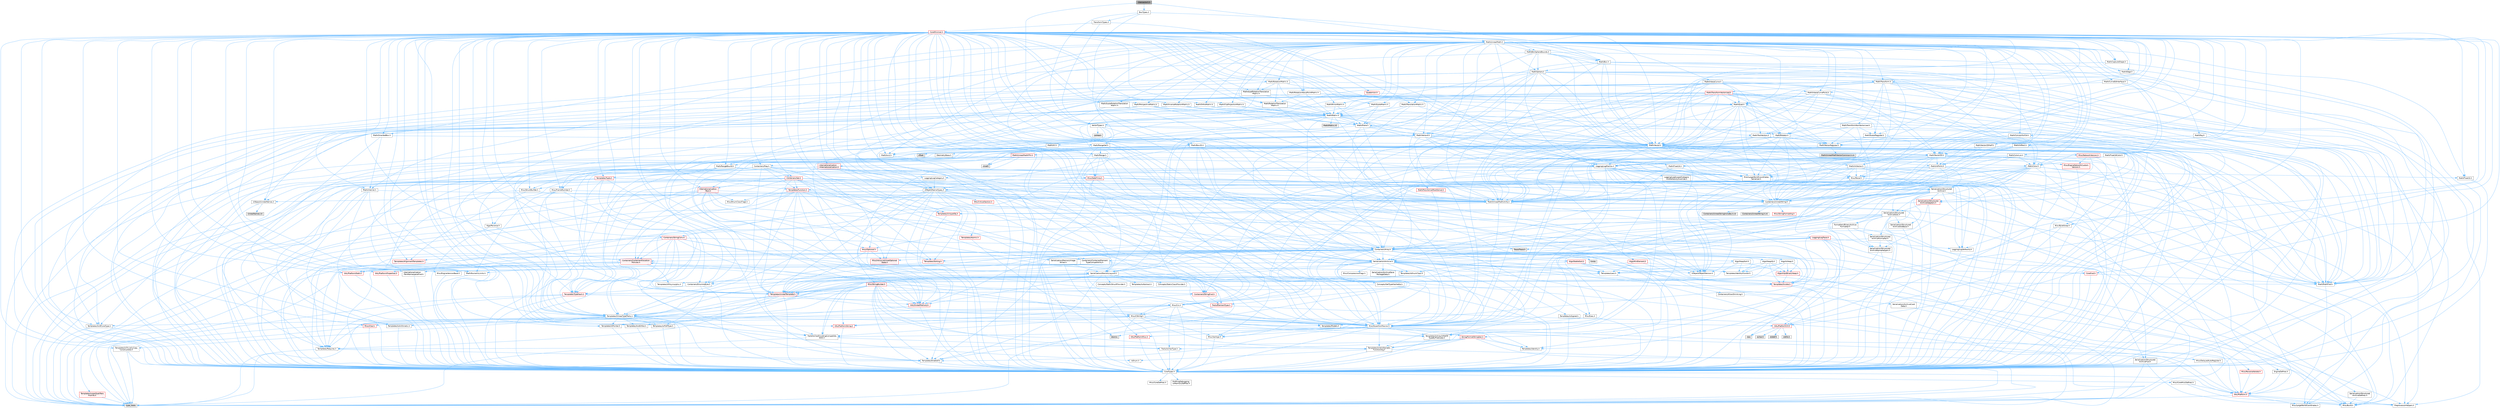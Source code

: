 digraph "Intersector1.h"
{
 // INTERACTIVE_SVG=YES
 // LATEX_PDF_SIZE
  bgcolor="transparent";
  edge [fontname=Helvetica,fontsize=10,labelfontname=Helvetica,labelfontsize=10];
  node [fontname=Helvetica,fontsize=10,shape=box,height=0.2,width=0.4];
  Node1 [id="Node000001",label="Intersector1.h",height=0.2,width=0.4,color="gray40", fillcolor="grey60", style="filled", fontcolor="black",tooltip=" "];
  Node1 -> Node2 [id="edge1_Node000001_Node000002",color="steelblue1",style="solid",tooltip=" "];
  Node2 [id="Node000002",label="Math/UnrealMath.h",height=0.2,width=0.4,color="grey40", fillcolor="white", style="filled",URL="$d8/db2/UnrealMath_8h.html",tooltip=" "];
  Node2 -> Node3 [id="edge2_Node000002_Node000003",color="steelblue1",style="solid",tooltip=" "];
  Node3 [id="Node000003",label="Math/Axis.h",height=0.2,width=0.4,color="grey40", fillcolor="white", style="filled",URL="$dd/dbb/Axis_8h.html",tooltip=" "];
  Node3 -> Node4 [id="edge3_Node000003_Node000004",color="steelblue1",style="solid",tooltip=" "];
  Node4 [id="Node000004",label="CoreTypes.h",height=0.2,width=0.4,color="grey40", fillcolor="white", style="filled",URL="$dc/dec/CoreTypes_8h.html",tooltip=" "];
  Node4 -> Node5 [id="edge4_Node000004_Node000005",color="steelblue1",style="solid",tooltip=" "];
  Node5 [id="Node000005",label="HAL/Platform.h",height=0.2,width=0.4,color="red", fillcolor="#FFF0F0", style="filled",URL="$d9/dd0/Platform_8h.html",tooltip=" "];
  Node5 -> Node6 [id="edge5_Node000005_Node000006",color="steelblue1",style="solid",tooltip=" "];
  Node6 [id="Node000006",label="Misc/Build.h",height=0.2,width=0.4,color="grey40", fillcolor="white", style="filled",URL="$d3/dbb/Build_8h.html",tooltip=" "];
  Node5 -> Node7 [id="edge6_Node000005_Node000007",color="steelblue1",style="solid",tooltip=" "];
  Node7 [id="Node000007",label="Misc/LargeWorldCoordinates.h",height=0.2,width=0.4,color="grey40", fillcolor="white", style="filled",URL="$d2/dcb/LargeWorldCoordinates_8h.html",tooltip=" "];
  Node5 -> Node8 [id="edge7_Node000005_Node000008",color="steelblue1",style="solid",tooltip=" "];
  Node8 [id="Node000008",label="type_traits",height=0.2,width=0.4,color="grey60", fillcolor="#E0E0E0", style="filled",tooltip=" "];
  Node5 -> Node9 [id="edge8_Node000005_Node000009",color="steelblue1",style="solid",tooltip=" "];
  Node9 [id="Node000009",label="PreprocessorHelpers.h",height=0.2,width=0.4,color="grey40", fillcolor="white", style="filled",URL="$db/ddb/PreprocessorHelpers_8h.html",tooltip=" "];
  Node4 -> Node15 [id="edge9_Node000004_Node000015",color="steelblue1",style="solid",tooltip=" "];
  Node15 [id="Node000015",label="ProfilingDebugging\l/UMemoryDefines.h",height=0.2,width=0.4,color="grey40", fillcolor="white", style="filled",URL="$d2/da2/UMemoryDefines_8h.html",tooltip=" "];
  Node4 -> Node16 [id="edge10_Node000004_Node000016",color="steelblue1",style="solid",tooltip=" "];
  Node16 [id="Node000016",label="Misc/CoreMiscDefines.h",height=0.2,width=0.4,color="grey40", fillcolor="white", style="filled",URL="$da/d38/CoreMiscDefines_8h.html",tooltip=" "];
  Node16 -> Node5 [id="edge11_Node000016_Node000005",color="steelblue1",style="solid",tooltip=" "];
  Node16 -> Node9 [id="edge12_Node000016_Node000009",color="steelblue1",style="solid",tooltip=" "];
  Node4 -> Node17 [id="edge13_Node000004_Node000017",color="steelblue1",style="solid",tooltip=" "];
  Node17 [id="Node000017",label="Misc/CoreDefines.h",height=0.2,width=0.4,color="grey40", fillcolor="white", style="filled",URL="$d3/dd2/CoreDefines_8h.html",tooltip=" "];
  Node2 -> Node18 [id="edge14_Node000002_Node000018",color="steelblue1",style="solid",tooltip=" "];
  Node18 [id="Node000018",label="Math/Box.h",height=0.2,width=0.4,color="grey40", fillcolor="white", style="filled",URL="$de/d0f/Box_8h.html",tooltip=" "];
  Node18 -> Node4 [id="edge15_Node000018_Node000004",color="steelblue1",style="solid",tooltip=" "];
  Node18 -> Node19 [id="edge16_Node000018_Node000019",color="steelblue1",style="solid",tooltip=" "];
  Node19 [id="Node000019",label="Misc/AssertionMacros.h",height=0.2,width=0.4,color="grey40", fillcolor="white", style="filled",URL="$d0/dfa/AssertionMacros_8h.html",tooltip=" "];
  Node19 -> Node4 [id="edge17_Node000019_Node000004",color="steelblue1",style="solid",tooltip=" "];
  Node19 -> Node5 [id="edge18_Node000019_Node000005",color="steelblue1",style="solid",tooltip=" "];
  Node19 -> Node20 [id="edge19_Node000019_Node000020",color="steelblue1",style="solid",tooltip=" "];
  Node20 [id="Node000020",label="HAL/PlatformMisc.h",height=0.2,width=0.4,color="red", fillcolor="#FFF0F0", style="filled",URL="$d0/df5/PlatformMisc_8h.html",tooltip=" "];
  Node20 -> Node4 [id="edge20_Node000020_Node000004",color="steelblue1",style="solid",tooltip=" "];
  Node19 -> Node9 [id="edge21_Node000019_Node000009",color="steelblue1",style="solid",tooltip=" "];
  Node19 -> Node56 [id="edge22_Node000019_Node000056",color="steelblue1",style="solid",tooltip=" "];
  Node56 [id="Node000056",label="Templates/EnableIf.h",height=0.2,width=0.4,color="grey40", fillcolor="white", style="filled",URL="$d7/d60/EnableIf_8h.html",tooltip=" "];
  Node56 -> Node4 [id="edge23_Node000056_Node000004",color="steelblue1",style="solid",tooltip=" "];
  Node19 -> Node57 [id="edge24_Node000019_Node000057",color="steelblue1",style="solid",tooltip=" "];
  Node57 [id="Node000057",label="Templates/IsArrayOrRefOf\lTypeByPredicate.h",height=0.2,width=0.4,color="grey40", fillcolor="white", style="filled",URL="$d6/da1/IsArrayOrRefOfTypeByPredicate_8h.html",tooltip=" "];
  Node57 -> Node4 [id="edge25_Node000057_Node000004",color="steelblue1",style="solid",tooltip=" "];
  Node19 -> Node58 [id="edge26_Node000019_Node000058",color="steelblue1",style="solid",tooltip=" "];
  Node58 [id="Node000058",label="Templates/IsValidVariadic\lFunctionArg.h",height=0.2,width=0.4,color="grey40", fillcolor="white", style="filled",URL="$d0/dc8/IsValidVariadicFunctionArg_8h.html",tooltip=" "];
  Node58 -> Node4 [id="edge27_Node000058_Node000004",color="steelblue1",style="solid",tooltip=" "];
  Node58 -> Node59 [id="edge28_Node000058_Node000059",color="steelblue1",style="solid",tooltip=" "];
  Node59 [id="Node000059",label="IsEnum.h",height=0.2,width=0.4,color="grey40", fillcolor="white", style="filled",URL="$d4/de5/IsEnum_8h.html",tooltip=" "];
  Node58 -> Node8 [id="edge29_Node000058_Node000008",color="steelblue1",style="solid",tooltip=" "];
  Node19 -> Node60 [id="edge30_Node000019_Node000060",color="steelblue1",style="solid",tooltip=" "];
  Node60 [id="Node000060",label="Traits/IsCharEncodingCompatible\lWith.h",height=0.2,width=0.4,color="grey40", fillcolor="white", style="filled",URL="$df/dd1/IsCharEncodingCompatibleWith_8h.html",tooltip=" "];
  Node60 -> Node8 [id="edge31_Node000060_Node000008",color="steelblue1",style="solid",tooltip=" "];
  Node60 -> Node61 [id="edge32_Node000060_Node000061",color="steelblue1",style="solid",tooltip=" "];
  Node61 [id="Node000061",label="Traits/IsCharType.h",height=0.2,width=0.4,color="grey40", fillcolor="white", style="filled",URL="$db/d51/IsCharType_8h.html",tooltip=" "];
  Node61 -> Node4 [id="edge33_Node000061_Node000004",color="steelblue1",style="solid",tooltip=" "];
  Node19 -> Node62 [id="edge34_Node000019_Node000062",color="steelblue1",style="solid",tooltip=" "];
  Node62 [id="Node000062",label="Misc/VarArgs.h",height=0.2,width=0.4,color="grey40", fillcolor="white", style="filled",URL="$d5/d6f/VarArgs_8h.html",tooltip=" "];
  Node62 -> Node4 [id="edge35_Node000062_Node000004",color="steelblue1",style="solid",tooltip=" "];
  Node19 -> Node63 [id="edge36_Node000019_Node000063",color="steelblue1",style="solid",tooltip=" "];
  Node63 [id="Node000063",label="String/FormatStringSan.h",height=0.2,width=0.4,color="red", fillcolor="#FFF0F0", style="filled",URL="$d3/d8b/FormatStringSan_8h.html",tooltip=" "];
  Node63 -> Node8 [id="edge37_Node000063_Node000008",color="steelblue1",style="solid",tooltip=" "];
  Node63 -> Node4 [id="edge38_Node000063_Node000004",color="steelblue1",style="solid",tooltip=" "];
  Node63 -> Node64 [id="edge39_Node000063_Node000064",color="steelblue1",style="solid",tooltip=" "];
  Node64 [id="Node000064",label="Templates/Requires.h",height=0.2,width=0.4,color="grey40", fillcolor="white", style="filled",URL="$dc/d96/Requires_8h.html",tooltip=" "];
  Node64 -> Node56 [id="edge40_Node000064_Node000056",color="steelblue1",style="solid",tooltip=" "];
  Node64 -> Node8 [id="edge41_Node000064_Node000008",color="steelblue1",style="solid",tooltip=" "];
  Node63 -> Node65 [id="edge42_Node000063_Node000065",color="steelblue1",style="solid",tooltip=" "];
  Node65 [id="Node000065",label="Templates/Identity.h",height=0.2,width=0.4,color="grey40", fillcolor="white", style="filled",URL="$d0/dd5/Identity_8h.html",tooltip=" "];
  Node63 -> Node58 [id="edge43_Node000063_Node000058",color="steelblue1",style="solid",tooltip=" "];
  Node63 -> Node61 [id="edge44_Node000063_Node000061",color="steelblue1",style="solid",tooltip=" "];
  Node19 -> Node69 [id="edge45_Node000019_Node000069",color="steelblue1",style="solid",tooltip=" "];
  Node69 [id="Node000069",label="atomic",height=0.2,width=0.4,color="grey60", fillcolor="#E0E0E0", style="filled",tooltip=" "];
  Node18 -> Node29 [id="edge46_Node000018_Node000029",color="steelblue1",style="solid",tooltip=" "];
  Node29 [id="Node000029",label="Math/MathFwd.h",height=0.2,width=0.4,color="grey40", fillcolor="white", style="filled",URL="$d2/d10/MathFwd_8h.html",tooltip=" "];
  Node29 -> Node5 [id="edge47_Node000029_Node000005",color="steelblue1",style="solid",tooltip=" "];
  Node18 -> Node70 [id="edge48_Node000018_Node000070",color="steelblue1",style="solid",tooltip=" "];
  Node70 [id="Node000070",label="Math/UnrealMathUtility.h",height=0.2,width=0.4,color="grey40", fillcolor="white", style="filled",URL="$db/db8/UnrealMathUtility_8h.html",tooltip=" "];
  Node70 -> Node4 [id="edge49_Node000070_Node000004",color="steelblue1",style="solid",tooltip=" "];
  Node70 -> Node19 [id="edge50_Node000070_Node000019",color="steelblue1",style="solid",tooltip=" "];
  Node70 -> Node71 [id="edge51_Node000070_Node000071",color="steelblue1",style="solid",tooltip=" "];
  Node71 [id="Node000071",label="HAL/PlatformMath.h",height=0.2,width=0.4,color="red", fillcolor="#FFF0F0", style="filled",URL="$dc/d53/PlatformMath_8h.html",tooltip=" "];
  Node71 -> Node4 [id="edge52_Node000071_Node000004",color="steelblue1",style="solid",tooltip=" "];
  Node70 -> Node29 [id="edge53_Node000070_Node000029",color="steelblue1",style="solid",tooltip=" "];
  Node70 -> Node65 [id="edge54_Node000070_Node000065",color="steelblue1",style="solid",tooltip=" "];
  Node70 -> Node64 [id="edge55_Node000070_Node000064",color="steelblue1",style="solid",tooltip=" "];
  Node18 -> Node90 [id="edge56_Node000018_Node000090",color="steelblue1",style="solid",tooltip=" "];
  Node90 [id="Node000090",label="Containers/UnrealString.h",height=0.2,width=0.4,color="grey40", fillcolor="white", style="filled",URL="$d5/dba/UnrealString_8h.html",tooltip=" "];
  Node90 -> Node91 [id="edge57_Node000090_Node000091",color="steelblue1",style="solid",tooltip=" "];
  Node91 [id="Node000091",label="Containers/UnrealStringIncludes.h.inl",height=0.2,width=0.4,color="grey60", fillcolor="#E0E0E0", style="filled",tooltip=" "];
  Node90 -> Node92 [id="edge58_Node000090_Node000092",color="steelblue1",style="solid",tooltip=" "];
  Node92 [id="Node000092",label="Containers/UnrealString.h.inl",height=0.2,width=0.4,color="grey60", fillcolor="#E0E0E0", style="filled",tooltip=" "];
  Node90 -> Node93 [id="edge59_Node000090_Node000093",color="steelblue1",style="solid",tooltip=" "];
  Node93 [id="Node000093",label="Misc/StringFormatArg.h",height=0.2,width=0.4,color="red", fillcolor="#FFF0F0", style="filled",URL="$d2/d16/StringFormatArg_8h.html",tooltip=" "];
  Node18 -> Node94 [id="edge60_Node000018_Node000094",color="steelblue1",style="solid",tooltip=" "];
  Node94 [id="Node000094",label="Math/Vector.h",height=0.2,width=0.4,color="grey40", fillcolor="white", style="filled",URL="$d6/dbe/Vector_8h.html",tooltip=" "];
  Node94 -> Node4 [id="edge61_Node000094_Node000004",color="steelblue1",style="solid",tooltip=" "];
  Node94 -> Node19 [id="edge62_Node000094_Node000019",color="steelblue1",style="solid",tooltip=" "];
  Node94 -> Node29 [id="edge63_Node000094_Node000029",color="steelblue1",style="solid",tooltip=" "];
  Node94 -> Node42 [id="edge64_Node000094_Node000042",color="steelblue1",style="solid",tooltip=" "];
  Node42 [id="Node000042",label="Math/NumericLimits.h",height=0.2,width=0.4,color="grey40", fillcolor="white", style="filled",URL="$df/d1b/NumericLimits_8h.html",tooltip=" "];
  Node42 -> Node4 [id="edge65_Node000042_Node000004",color="steelblue1",style="solid",tooltip=" "];
  Node94 -> Node95 [id="edge66_Node000094_Node000095",color="steelblue1",style="solid",tooltip=" "];
  Node95 [id="Node000095",label="Misc/Crc.h",height=0.2,width=0.4,color="grey40", fillcolor="white", style="filled",URL="$d4/dd2/Crc_8h.html",tooltip=" "];
  Node95 -> Node4 [id="edge67_Node000095_Node000004",color="steelblue1",style="solid",tooltip=" "];
  Node95 -> Node96 [id="edge68_Node000095_Node000096",color="steelblue1",style="solid",tooltip=" "];
  Node96 [id="Node000096",label="HAL/PlatformString.h",height=0.2,width=0.4,color="red", fillcolor="#FFF0F0", style="filled",URL="$db/db5/PlatformString_8h.html",tooltip=" "];
  Node96 -> Node4 [id="edge69_Node000096_Node000004",color="steelblue1",style="solid",tooltip=" "];
  Node95 -> Node19 [id="edge70_Node000095_Node000019",color="steelblue1",style="solid",tooltip=" "];
  Node95 -> Node98 [id="edge71_Node000095_Node000098",color="steelblue1",style="solid",tooltip=" "];
  Node98 [id="Node000098",label="Misc/CString.h",height=0.2,width=0.4,color="grey40", fillcolor="white", style="filled",URL="$d2/d49/CString_8h.html",tooltip=" "];
  Node98 -> Node4 [id="edge72_Node000098_Node000004",color="steelblue1",style="solid",tooltip=" "];
  Node98 -> Node32 [id="edge73_Node000098_Node000032",color="steelblue1",style="solid",tooltip=" "];
  Node32 [id="Node000032",label="HAL/PlatformCrt.h",height=0.2,width=0.4,color="red", fillcolor="#FFF0F0", style="filled",URL="$d8/d75/PlatformCrt_8h.html",tooltip=" "];
  Node32 -> Node33 [id="edge74_Node000032_Node000033",color="steelblue1",style="solid",tooltip=" "];
  Node33 [id="Node000033",label="new",height=0.2,width=0.4,color="grey60", fillcolor="#E0E0E0", style="filled",tooltip=" "];
  Node32 -> Node34 [id="edge75_Node000032_Node000034",color="steelblue1",style="solid",tooltip=" "];
  Node34 [id="Node000034",label="wchar.h",height=0.2,width=0.4,color="grey60", fillcolor="#E0E0E0", style="filled",tooltip=" "];
  Node32 -> Node35 [id="edge76_Node000032_Node000035",color="steelblue1",style="solid",tooltip=" "];
  Node35 [id="Node000035",label="stddef.h",height=0.2,width=0.4,color="grey60", fillcolor="#E0E0E0", style="filled",tooltip=" "];
  Node32 -> Node36 [id="edge77_Node000032_Node000036",color="steelblue1",style="solid",tooltip=" "];
  Node36 [id="Node000036",label="stdlib.h",height=0.2,width=0.4,color="grey60", fillcolor="#E0E0E0", style="filled",tooltip=" "];
  Node98 -> Node96 [id="edge78_Node000098_Node000096",color="steelblue1",style="solid",tooltip=" "];
  Node98 -> Node19 [id="edge79_Node000098_Node000019",color="steelblue1",style="solid",tooltip=" "];
  Node98 -> Node99 [id="edge80_Node000098_Node000099",color="steelblue1",style="solid",tooltip=" "];
  Node99 [id="Node000099",label="Misc/Char.h",height=0.2,width=0.4,color="red", fillcolor="#FFF0F0", style="filled",URL="$d0/d58/Char_8h.html",tooltip=" "];
  Node99 -> Node4 [id="edge81_Node000099_Node000004",color="steelblue1",style="solid",tooltip=" "];
  Node99 -> Node8 [id="edge82_Node000099_Node000008",color="steelblue1",style="solid",tooltip=" "];
  Node98 -> Node62 [id="edge83_Node000098_Node000062",color="steelblue1",style="solid",tooltip=" "];
  Node98 -> Node57 [id="edge84_Node000098_Node000057",color="steelblue1",style="solid",tooltip=" "];
  Node98 -> Node58 [id="edge85_Node000098_Node000058",color="steelblue1",style="solid",tooltip=" "];
  Node98 -> Node60 [id="edge86_Node000098_Node000060",color="steelblue1",style="solid",tooltip=" "];
  Node95 -> Node99 [id="edge87_Node000095_Node000099",color="steelblue1",style="solid",tooltip=" "];
  Node95 -> Node77 [id="edge88_Node000095_Node000077",color="steelblue1",style="solid",tooltip=" "];
  Node77 [id="Node000077",label="Templates/UnrealTypeTraits.h",height=0.2,width=0.4,color="grey40", fillcolor="white", style="filled",URL="$d2/d2d/UnrealTypeTraits_8h.html",tooltip=" "];
  Node77 -> Node4 [id="edge89_Node000077_Node000004",color="steelblue1",style="solid",tooltip=" "];
  Node77 -> Node78 [id="edge90_Node000077_Node000078",color="steelblue1",style="solid",tooltip=" "];
  Node78 [id="Node000078",label="Templates/IsPointer.h",height=0.2,width=0.4,color="grey40", fillcolor="white", style="filled",URL="$d7/d05/IsPointer_8h.html",tooltip=" "];
  Node78 -> Node4 [id="edge91_Node000078_Node000004",color="steelblue1",style="solid",tooltip=" "];
  Node77 -> Node19 [id="edge92_Node000077_Node000019",color="steelblue1",style="solid",tooltip=" "];
  Node77 -> Node73 [id="edge93_Node000077_Node000073",color="steelblue1",style="solid",tooltip=" "];
  Node73 [id="Node000073",label="Templates/AndOrNot.h",height=0.2,width=0.4,color="grey40", fillcolor="white", style="filled",URL="$db/d0a/AndOrNot_8h.html",tooltip=" "];
  Node73 -> Node4 [id="edge94_Node000073_Node000004",color="steelblue1",style="solid",tooltip=" "];
  Node77 -> Node56 [id="edge95_Node000077_Node000056",color="steelblue1",style="solid",tooltip=" "];
  Node77 -> Node79 [id="edge96_Node000077_Node000079",color="steelblue1",style="solid",tooltip=" "];
  Node79 [id="Node000079",label="Templates/IsArithmetic.h",height=0.2,width=0.4,color="grey40", fillcolor="white", style="filled",URL="$d2/d5d/IsArithmetic_8h.html",tooltip=" "];
  Node79 -> Node4 [id="edge97_Node000079_Node000004",color="steelblue1",style="solid",tooltip=" "];
  Node77 -> Node59 [id="edge98_Node000077_Node000059",color="steelblue1",style="solid",tooltip=" "];
  Node77 -> Node80 [id="edge99_Node000077_Node000080",color="steelblue1",style="solid",tooltip=" "];
  Node80 [id="Node000080",label="Templates/Models.h",height=0.2,width=0.4,color="grey40", fillcolor="white", style="filled",URL="$d3/d0c/Models_8h.html",tooltip=" "];
  Node80 -> Node65 [id="edge100_Node000080_Node000065",color="steelblue1",style="solid",tooltip=" "];
  Node77 -> Node81 [id="edge101_Node000077_Node000081",color="steelblue1",style="solid",tooltip=" "];
  Node81 [id="Node000081",label="Templates/IsPODType.h",height=0.2,width=0.4,color="grey40", fillcolor="white", style="filled",URL="$d7/db1/IsPODType_8h.html",tooltip=" "];
  Node81 -> Node4 [id="edge102_Node000081_Node000004",color="steelblue1",style="solid",tooltip=" "];
  Node77 -> Node82 [id="edge103_Node000077_Node000082",color="steelblue1",style="solid",tooltip=" "];
  Node82 [id="Node000082",label="Templates/IsUECoreType.h",height=0.2,width=0.4,color="grey40", fillcolor="white", style="filled",URL="$d1/db8/IsUECoreType_8h.html",tooltip=" "];
  Node82 -> Node4 [id="edge104_Node000082_Node000004",color="steelblue1",style="solid",tooltip=" "];
  Node82 -> Node8 [id="edge105_Node000082_Node000008",color="steelblue1",style="solid",tooltip=" "];
  Node77 -> Node83 [id="edge106_Node000077_Node000083",color="steelblue1",style="solid",tooltip=" "];
  Node83 [id="Node000083",label="Templates/IsTriviallyCopy\lConstructible.h",height=0.2,width=0.4,color="grey40", fillcolor="white", style="filled",URL="$d3/d78/IsTriviallyCopyConstructible_8h.html",tooltip=" "];
  Node83 -> Node4 [id="edge107_Node000083_Node000004",color="steelblue1",style="solid",tooltip=" "];
  Node83 -> Node8 [id="edge108_Node000083_Node000008",color="steelblue1",style="solid",tooltip=" "];
  Node95 -> Node61 [id="edge109_Node000095_Node000061",color="steelblue1",style="solid",tooltip=" "];
  Node94 -> Node70 [id="edge110_Node000094_Node000070",color="steelblue1",style="solid",tooltip=" "];
  Node94 -> Node90 [id="edge111_Node000094_Node000090",color="steelblue1",style="solid",tooltip=" "];
  Node94 -> Node103 [id="edge112_Node000094_Node000103",color="steelblue1",style="solid",tooltip=" "];
  Node103 [id="Node000103",label="Misc/Parse.h",height=0.2,width=0.4,color="grey40", fillcolor="white", style="filled",URL="$dc/d71/Parse_8h.html",tooltip=" "];
  Node103 -> Node22 [id="edge113_Node000103_Node000022",color="steelblue1",style="solid",tooltip=" "];
  Node22 [id="Node000022",label="Containers/StringFwd.h",height=0.2,width=0.4,color="red", fillcolor="#FFF0F0", style="filled",URL="$df/d37/StringFwd_8h.html",tooltip=" "];
  Node22 -> Node4 [id="edge114_Node000022_Node000004",color="steelblue1",style="solid",tooltip=" "];
  Node22 -> Node23 [id="edge115_Node000022_Node000023",color="steelblue1",style="solid",tooltip=" "];
  Node23 [id="Node000023",label="Traits/ElementType.h",height=0.2,width=0.4,color="red", fillcolor="#FFF0F0", style="filled",URL="$d5/d4f/ElementType_8h.html",tooltip=" "];
  Node23 -> Node5 [id="edge116_Node000023_Node000005",color="steelblue1",style="solid",tooltip=" "];
  Node23 -> Node8 [id="edge117_Node000023_Node000008",color="steelblue1",style="solid",tooltip=" "];
  Node103 -> Node90 [id="edge118_Node000103_Node000090",color="steelblue1",style="solid",tooltip=" "];
  Node103 -> Node4 [id="edge119_Node000103_Node000004",color="steelblue1",style="solid",tooltip=" "];
  Node103 -> Node32 [id="edge120_Node000103_Node000032",color="steelblue1",style="solid",tooltip=" "];
  Node103 -> Node6 [id="edge121_Node000103_Node000006",color="steelblue1",style="solid",tooltip=" "];
  Node103 -> Node44 [id="edge122_Node000103_Node000044",color="steelblue1",style="solid",tooltip=" "];
  Node44 [id="Node000044",label="Misc/EnumClassFlags.h",height=0.2,width=0.4,color="grey40", fillcolor="white", style="filled",URL="$d8/de7/EnumClassFlags_8h.html",tooltip=" "];
  Node103 -> Node104 [id="edge123_Node000103_Node000104",color="steelblue1",style="solid",tooltip=" "];
  Node104 [id="Node000104",label="Templates/Function.h",height=0.2,width=0.4,color="red", fillcolor="#FFF0F0", style="filled",URL="$df/df5/Function_8h.html",tooltip=" "];
  Node104 -> Node4 [id="edge124_Node000104_Node000004",color="steelblue1",style="solid",tooltip=" "];
  Node104 -> Node19 [id="edge125_Node000104_Node000019",color="steelblue1",style="solid",tooltip=" "];
  Node104 -> Node105 [id="edge126_Node000104_Node000105",color="steelblue1",style="solid",tooltip=" "];
  Node105 [id="Node000105",label="Misc/IntrusiveUnsetOptional\lState.h",height=0.2,width=0.4,color="red", fillcolor="#FFF0F0", style="filled",URL="$d2/d0a/IntrusiveUnsetOptionalState_8h.html",tooltip=" "];
  Node104 -> Node107 [id="edge127_Node000104_Node000107",color="steelblue1",style="solid",tooltip=" "];
  Node107 [id="Node000107",label="HAL/UnrealMemory.h",height=0.2,width=0.4,color="red", fillcolor="#FFF0F0", style="filled",URL="$d9/d96/UnrealMemory_8h.html",tooltip=" "];
  Node107 -> Node4 [id="edge128_Node000107_Node000004",color="steelblue1",style="solid",tooltip=" "];
  Node107 -> Node78 [id="edge129_Node000107_Node000078",color="steelblue1",style="solid",tooltip=" "];
  Node104 -> Node77 [id="edge130_Node000104_Node000077",color="steelblue1",style="solid",tooltip=" "];
  Node104 -> Node122 [id="edge131_Node000104_Node000122",color="steelblue1",style="solid",tooltip=" "];
  Node122 [id="Node000122",label="Templates/Invoke.h",height=0.2,width=0.4,color="red", fillcolor="#FFF0F0", style="filled",URL="$d7/deb/Invoke_8h.html",tooltip=" "];
  Node122 -> Node4 [id="edge132_Node000122_Node000004",color="steelblue1",style="solid",tooltip=" "];
  Node122 -> Node124 [id="edge133_Node000122_Node000124",color="steelblue1",style="solid",tooltip=" "];
  Node124 [id="Node000124",label="Templates/UnrealTemplate.h",height=0.2,width=0.4,color="red", fillcolor="#FFF0F0", style="filled",URL="$d4/d24/UnrealTemplate_8h.html",tooltip=" "];
  Node124 -> Node4 [id="edge134_Node000124_Node000004",color="steelblue1",style="solid",tooltip=" "];
  Node124 -> Node78 [id="edge135_Node000124_Node000078",color="steelblue1",style="solid",tooltip=" "];
  Node124 -> Node107 [id="edge136_Node000124_Node000107",color="steelblue1",style="solid",tooltip=" "];
  Node124 -> Node77 [id="edge137_Node000124_Node000077",color="steelblue1",style="solid",tooltip=" "];
  Node124 -> Node64 [id="edge138_Node000124_Node000064",color="steelblue1",style="solid",tooltip=" "];
  Node124 -> Node65 [id="edge139_Node000124_Node000065",color="steelblue1",style="solid",tooltip=" "];
  Node124 -> Node8 [id="edge140_Node000124_Node000008",color="steelblue1",style="solid",tooltip=" "];
  Node122 -> Node8 [id="edge141_Node000122_Node000008",color="steelblue1",style="solid",tooltip=" "];
  Node104 -> Node124 [id="edge142_Node000104_Node000124",color="steelblue1",style="solid",tooltip=" "];
  Node104 -> Node64 [id="edge143_Node000104_Node000064",color="steelblue1",style="solid",tooltip=" "];
  Node104 -> Node70 [id="edge144_Node000104_Node000070",color="steelblue1",style="solid",tooltip=" "];
  Node104 -> Node33 [id="edge145_Node000104_Node000033",color="steelblue1",style="solid",tooltip=" "];
  Node104 -> Node8 [id="edge146_Node000104_Node000008",color="steelblue1",style="solid",tooltip=" "];
  Node94 -> Node128 [id="edge147_Node000094_Node000128",color="steelblue1",style="solid",tooltip=" "];
  Node128 [id="Node000128",label="Misc/LargeWorldCoordinates\lSerializer.h",height=0.2,width=0.4,color="grey40", fillcolor="white", style="filled",URL="$d7/df9/LargeWorldCoordinatesSerializer_8h.html",tooltip=" "];
  Node128 -> Node129 [id="edge148_Node000128_Node000129",color="steelblue1",style="solid",tooltip=" "];
  Node129 [id="Node000129",label="UObject/NameTypes.h",height=0.2,width=0.4,color="grey40", fillcolor="white", style="filled",URL="$d6/d35/NameTypes_8h.html",tooltip=" "];
  Node129 -> Node4 [id="edge149_Node000129_Node000004",color="steelblue1",style="solid",tooltip=" "];
  Node129 -> Node19 [id="edge150_Node000129_Node000019",color="steelblue1",style="solid",tooltip=" "];
  Node129 -> Node107 [id="edge151_Node000129_Node000107",color="steelblue1",style="solid",tooltip=" "];
  Node129 -> Node77 [id="edge152_Node000129_Node000077",color="steelblue1",style="solid",tooltip=" "];
  Node129 -> Node124 [id="edge153_Node000129_Node000124",color="steelblue1",style="solid",tooltip=" "];
  Node129 -> Node90 [id="edge154_Node000129_Node000090",color="steelblue1",style="solid",tooltip=" "];
  Node129 -> Node130 [id="edge155_Node000129_Node000130",color="steelblue1",style="solid",tooltip=" "];
  Node130 [id="Node000130",label="HAL/CriticalSection.h",height=0.2,width=0.4,color="red", fillcolor="#FFF0F0", style="filled",URL="$d6/d90/CriticalSection_8h.html",tooltip=" "];
  Node129 -> Node133 [id="edge156_Node000129_Node000133",color="steelblue1",style="solid",tooltip=" "];
  Node133 [id="Node000133",label="Containers/StringConv.h",height=0.2,width=0.4,color="red", fillcolor="#FFF0F0", style="filled",URL="$d3/ddf/StringConv_8h.html",tooltip=" "];
  Node133 -> Node4 [id="edge157_Node000133_Node000004",color="steelblue1",style="solid",tooltip=" "];
  Node133 -> Node19 [id="edge158_Node000133_Node000019",color="steelblue1",style="solid",tooltip=" "];
  Node133 -> Node134 [id="edge159_Node000133_Node000134",color="steelblue1",style="solid",tooltip=" "];
  Node134 [id="Node000134",label="Containers/ContainerAllocation\lPolicies.h",height=0.2,width=0.4,color="red", fillcolor="#FFF0F0", style="filled",URL="$d7/dff/ContainerAllocationPolicies_8h.html",tooltip=" "];
  Node134 -> Node4 [id="edge160_Node000134_Node000004",color="steelblue1",style="solid",tooltip=" "];
  Node134 -> Node134 [id="edge161_Node000134_Node000134",color="steelblue1",style="solid",tooltip=" "];
  Node134 -> Node71 [id="edge162_Node000134_Node000071",color="steelblue1",style="solid",tooltip=" "];
  Node134 -> Node107 [id="edge163_Node000134_Node000107",color="steelblue1",style="solid",tooltip=" "];
  Node134 -> Node42 [id="edge164_Node000134_Node000042",color="steelblue1",style="solid",tooltip=" "];
  Node134 -> Node19 [id="edge165_Node000134_Node000019",color="steelblue1",style="solid",tooltip=" "];
  Node134 -> Node136 [id="edge166_Node000134_Node000136",color="steelblue1",style="solid",tooltip=" "];
  Node136 [id="Node000136",label="Templates/IsPolymorphic.h",height=0.2,width=0.4,color="grey40", fillcolor="white", style="filled",URL="$dc/d20/IsPolymorphic_8h.html",tooltip=" "];
  Node134 -> Node8 [id="edge167_Node000134_Node000008",color="steelblue1",style="solid",tooltip=" "];
  Node133 -> Node138 [id="edge168_Node000133_Node000138",color="steelblue1",style="solid",tooltip=" "];
  Node138 [id="Node000138",label="Containers/Array.h",height=0.2,width=0.4,color="grey40", fillcolor="white", style="filled",URL="$df/dd0/Array_8h.html",tooltip=" "];
  Node138 -> Node4 [id="edge169_Node000138_Node000004",color="steelblue1",style="solid",tooltip=" "];
  Node138 -> Node19 [id="edge170_Node000138_Node000019",color="steelblue1",style="solid",tooltip=" "];
  Node138 -> Node105 [id="edge171_Node000138_Node000105",color="steelblue1",style="solid",tooltip=" "];
  Node138 -> Node139 [id="edge172_Node000138_Node000139",color="steelblue1",style="solid",tooltip=" "];
  Node139 [id="Node000139",label="Misc/ReverseIterate.h",height=0.2,width=0.4,color="red", fillcolor="#FFF0F0", style="filled",URL="$db/de3/ReverseIterate_8h.html",tooltip=" "];
  Node139 -> Node5 [id="edge173_Node000139_Node000005",color="steelblue1",style="solid",tooltip=" "];
  Node138 -> Node107 [id="edge174_Node000138_Node000107",color="steelblue1",style="solid",tooltip=" "];
  Node138 -> Node77 [id="edge175_Node000138_Node000077",color="steelblue1",style="solid",tooltip=" "];
  Node138 -> Node124 [id="edge176_Node000138_Node000124",color="steelblue1",style="solid",tooltip=" "];
  Node138 -> Node141 [id="edge177_Node000138_Node000141",color="steelblue1",style="solid",tooltip=" "];
  Node141 [id="Node000141",label="Containers/AllowShrinking.h",height=0.2,width=0.4,color="grey40", fillcolor="white", style="filled",URL="$d7/d1a/AllowShrinking_8h.html",tooltip=" "];
  Node141 -> Node4 [id="edge178_Node000141_Node000004",color="steelblue1",style="solid",tooltip=" "];
  Node138 -> Node134 [id="edge179_Node000138_Node000134",color="steelblue1",style="solid",tooltip=" "];
  Node138 -> Node142 [id="edge180_Node000138_Node000142",color="steelblue1",style="solid",tooltip=" "];
  Node142 [id="Node000142",label="Containers/ContainerElement\lTypeCompatibility.h",height=0.2,width=0.4,color="grey40", fillcolor="white", style="filled",URL="$df/ddf/ContainerElementTypeCompatibility_8h.html",tooltip=" "];
  Node142 -> Node4 [id="edge181_Node000142_Node000004",color="steelblue1",style="solid",tooltip=" "];
  Node142 -> Node77 [id="edge182_Node000142_Node000077",color="steelblue1",style="solid",tooltip=" "];
  Node138 -> Node143 [id="edge183_Node000138_Node000143",color="steelblue1",style="solid",tooltip=" "];
  Node143 [id="Node000143",label="Serialization/Archive.h",height=0.2,width=0.4,color="grey40", fillcolor="white", style="filled",URL="$d7/d3b/Archive_8h.html",tooltip=" "];
  Node143 -> Node27 [id="edge184_Node000143_Node000027",color="steelblue1",style="solid",tooltip=" "];
  Node27 [id="Node000027",label="CoreFwd.h",height=0.2,width=0.4,color="red", fillcolor="#FFF0F0", style="filled",URL="$d1/d1e/CoreFwd_8h.html",tooltip=" "];
  Node27 -> Node4 [id="edge185_Node000027_Node000004",color="steelblue1",style="solid",tooltip=" "];
  Node27 -> Node29 [id="edge186_Node000027_Node000029",color="steelblue1",style="solid",tooltip=" "];
  Node143 -> Node4 [id="edge187_Node000143_Node000004",color="steelblue1",style="solid",tooltip=" "];
  Node143 -> Node144 [id="edge188_Node000143_Node000144",color="steelblue1",style="solid",tooltip=" "];
  Node144 [id="Node000144",label="HAL/PlatformProperties.h",height=0.2,width=0.4,color="red", fillcolor="#FFF0F0", style="filled",URL="$d9/db0/PlatformProperties_8h.html",tooltip=" "];
  Node144 -> Node4 [id="edge189_Node000144_Node000004",color="steelblue1",style="solid",tooltip=" "];
  Node143 -> Node147 [id="edge190_Node000143_Node000147",color="steelblue1",style="solid",tooltip=" "];
  Node147 [id="Node000147",label="Internationalization\l/TextNamespaceFwd.h",height=0.2,width=0.4,color="grey40", fillcolor="white", style="filled",URL="$d8/d97/TextNamespaceFwd_8h.html",tooltip=" "];
  Node147 -> Node4 [id="edge191_Node000147_Node000004",color="steelblue1",style="solid",tooltip=" "];
  Node143 -> Node29 [id="edge192_Node000143_Node000029",color="steelblue1",style="solid",tooltip=" "];
  Node143 -> Node19 [id="edge193_Node000143_Node000019",color="steelblue1",style="solid",tooltip=" "];
  Node143 -> Node6 [id="edge194_Node000143_Node000006",color="steelblue1",style="solid",tooltip=" "];
  Node143 -> Node43 [id="edge195_Node000143_Node000043",color="steelblue1",style="solid",tooltip=" "];
  Node43 [id="Node000043",label="Misc/CompressionFlags.h",height=0.2,width=0.4,color="grey40", fillcolor="white", style="filled",URL="$d9/d76/CompressionFlags_8h.html",tooltip=" "];
  Node143 -> Node148 [id="edge196_Node000143_Node000148",color="steelblue1",style="solid",tooltip=" "];
  Node148 [id="Node000148",label="Misc/EngineVersionBase.h",height=0.2,width=0.4,color="grey40", fillcolor="white", style="filled",URL="$d5/d2b/EngineVersionBase_8h.html",tooltip=" "];
  Node148 -> Node4 [id="edge197_Node000148_Node000004",color="steelblue1",style="solid",tooltip=" "];
  Node143 -> Node62 [id="edge198_Node000143_Node000062",color="steelblue1",style="solid",tooltip=" "];
  Node143 -> Node149 [id="edge199_Node000143_Node000149",color="steelblue1",style="solid",tooltip=" "];
  Node149 [id="Node000149",label="Serialization/ArchiveCook\lData.h",height=0.2,width=0.4,color="grey40", fillcolor="white", style="filled",URL="$dc/db6/ArchiveCookData_8h.html",tooltip=" "];
  Node149 -> Node5 [id="edge200_Node000149_Node000005",color="steelblue1",style="solid",tooltip=" "];
  Node143 -> Node150 [id="edge201_Node000143_Node000150",color="steelblue1",style="solid",tooltip=" "];
  Node150 [id="Node000150",label="Serialization/ArchiveSave\lPackageData.h",height=0.2,width=0.4,color="grey40", fillcolor="white", style="filled",URL="$d1/d37/ArchiveSavePackageData_8h.html",tooltip=" "];
  Node143 -> Node56 [id="edge202_Node000143_Node000056",color="steelblue1",style="solid",tooltip=" "];
  Node143 -> Node57 [id="edge203_Node000143_Node000057",color="steelblue1",style="solid",tooltip=" "];
  Node143 -> Node151 [id="edge204_Node000143_Node000151",color="steelblue1",style="solid",tooltip=" "];
  Node151 [id="Node000151",label="Templates/IsEnumClass.h",height=0.2,width=0.4,color="grey40", fillcolor="white", style="filled",URL="$d7/d15/IsEnumClass_8h.html",tooltip=" "];
  Node151 -> Node4 [id="edge205_Node000151_Node000004",color="steelblue1",style="solid",tooltip=" "];
  Node151 -> Node73 [id="edge206_Node000151_Node000073",color="steelblue1",style="solid",tooltip=" "];
  Node143 -> Node85 [id="edge207_Node000143_Node000085",color="steelblue1",style="solid",tooltip=" "];
  Node85 [id="Node000085",label="Templates/IsSigned.h",height=0.2,width=0.4,color="grey40", fillcolor="white", style="filled",URL="$d8/dd8/IsSigned_8h.html",tooltip=" "];
  Node85 -> Node4 [id="edge208_Node000085_Node000004",color="steelblue1",style="solid",tooltip=" "];
  Node143 -> Node58 [id="edge209_Node000143_Node000058",color="steelblue1",style="solid",tooltip=" "];
  Node143 -> Node124 [id="edge210_Node000143_Node000124",color="steelblue1",style="solid",tooltip=" "];
  Node143 -> Node60 [id="edge211_Node000143_Node000060",color="steelblue1",style="solid",tooltip=" "];
  Node143 -> Node152 [id="edge212_Node000143_Node000152",color="steelblue1",style="solid",tooltip=" "];
  Node152 [id="Node000152",label="UObject/ObjectVersion.h",height=0.2,width=0.4,color="grey40", fillcolor="white", style="filled",URL="$da/d63/ObjectVersion_8h.html",tooltip=" "];
  Node152 -> Node4 [id="edge213_Node000152_Node000004",color="steelblue1",style="solid",tooltip=" "];
  Node138 -> Node153 [id="edge214_Node000138_Node000153",color="steelblue1",style="solid",tooltip=" "];
  Node153 [id="Node000153",label="Serialization/MemoryImage\lWriter.h",height=0.2,width=0.4,color="grey40", fillcolor="white", style="filled",URL="$d0/d08/MemoryImageWriter_8h.html",tooltip=" "];
  Node153 -> Node4 [id="edge215_Node000153_Node000004",color="steelblue1",style="solid",tooltip=" "];
  Node153 -> Node154 [id="edge216_Node000153_Node000154",color="steelblue1",style="solid",tooltip=" "];
  Node154 [id="Node000154",label="Serialization/MemoryLayout.h",height=0.2,width=0.4,color="grey40", fillcolor="white", style="filled",URL="$d7/d66/MemoryLayout_8h.html",tooltip=" "];
  Node154 -> Node155 [id="edge217_Node000154_Node000155",color="steelblue1",style="solid",tooltip=" "];
  Node155 [id="Node000155",label="Concepts/StaticClassProvider.h",height=0.2,width=0.4,color="grey40", fillcolor="white", style="filled",URL="$dd/d83/StaticClassProvider_8h.html",tooltip=" "];
  Node154 -> Node156 [id="edge218_Node000154_Node000156",color="steelblue1",style="solid",tooltip=" "];
  Node156 [id="Node000156",label="Concepts/StaticStructProvider.h",height=0.2,width=0.4,color="grey40", fillcolor="white", style="filled",URL="$d5/d77/StaticStructProvider_8h.html",tooltip=" "];
  Node154 -> Node157 [id="edge219_Node000154_Node000157",color="steelblue1",style="solid",tooltip=" "];
  Node157 [id="Node000157",label="Containers/EnumAsByte.h",height=0.2,width=0.4,color="grey40", fillcolor="white", style="filled",URL="$d6/d9a/EnumAsByte_8h.html",tooltip=" "];
  Node157 -> Node4 [id="edge220_Node000157_Node000004",color="steelblue1",style="solid",tooltip=" "];
  Node157 -> Node81 [id="edge221_Node000157_Node000081",color="steelblue1",style="solid",tooltip=" "];
  Node157 -> Node158 [id="edge222_Node000157_Node000158",color="steelblue1",style="solid",tooltip=" "];
  Node158 [id="Node000158",label="Templates/TypeHash.h",height=0.2,width=0.4,color="red", fillcolor="#FFF0F0", style="filled",URL="$d1/d62/TypeHash_8h.html",tooltip=" "];
  Node158 -> Node4 [id="edge223_Node000158_Node000004",color="steelblue1",style="solid",tooltip=" "];
  Node158 -> Node64 [id="edge224_Node000158_Node000064",color="steelblue1",style="solid",tooltip=" "];
  Node158 -> Node95 [id="edge225_Node000158_Node000095",color="steelblue1",style="solid",tooltip=" "];
  Node158 -> Node8 [id="edge226_Node000158_Node000008",color="steelblue1",style="solid",tooltip=" "];
  Node154 -> Node22 [id="edge227_Node000154_Node000022",color="steelblue1",style="solid",tooltip=" "];
  Node154 -> Node107 [id="edge228_Node000154_Node000107",color="steelblue1",style="solid",tooltip=" "];
  Node154 -> Node160 [id="edge229_Node000154_Node000160",color="steelblue1",style="solid",tooltip=" "];
  Node160 [id="Node000160",label="Misc/DelayedAutoRegister.h",height=0.2,width=0.4,color="grey40", fillcolor="white", style="filled",URL="$d1/dda/DelayedAutoRegister_8h.html",tooltip=" "];
  Node160 -> Node5 [id="edge230_Node000160_Node000005",color="steelblue1",style="solid",tooltip=" "];
  Node154 -> Node56 [id="edge231_Node000154_Node000056",color="steelblue1",style="solid",tooltip=" "];
  Node154 -> Node161 [id="edge232_Node000154_Node000161",color="steelblue1",style="solid",tooltip=" "];
  Node161 [id="Node000161",label="Templates/IsAbstract.h",height=0.2,width=0.4,color="grey40", fillcolor="white", style="filled",URL="$d8/db7/IsAbstract_8h.html",tooltip=" "];
  Node154 -> Node136 [id="edge233_Node000154_Node000136",color="steelblue1",style="solid",tooltip=" "];
  Node154 -> Node80 [id="edge234_Node000154_Node000080",color="steelblue1",style="solid",tooltip=" "];
  Node154 -> Node124 [id="edge235_Node000154_Node000124",color="steelblue1",style="solid",tooltip=" "];
  Node138 -> Node162 [id="edge236_Node000138_Node000162",color="steelblue1",style="solid",tooltip=" "];
  Node162 [id="Node000162",label="Algo/Heapify.h",height=0.2,width=0.4,color="grey40", fillcolor="white", style="filled",URL="$d0/d2a/Heapify_8h.html",tooltip=" "];
  Node162 -> Node163 [id="edge237_Node000162_Node000163",color="steelblue1",style="solid",tooltip=" "];
  Node163 [id="Node000163",label="Algo/Impl/BinaryHeap.h",height=0.2,width=0.4,color="red", fillcolor="#FFF0F0", style="filled",URL="$d7/da3/Algo_2Impl_2BinaryHeap_8h.html",tooltip=" "];
  Node163 -> Node122 [id="edge238_Node000163_Node000122",color="steelblue1",style="solid",tooltip=" "];
  Node163 -> Node8 [id="edge239_Node000163_Node000008",color="steelblue1",style="solid",tooltip=" "];
  Node162 -> Node166 [id="edge240_Node000162_Node000166",color="steelblue1",style="solid",tooltip=" "];
  Node166 [id="Node000166",label="Templates/IdentityFunctor.h",height=0.2,width=0.4,color="grey40", fillcolor="white", style="filled",URL="$d7/d2e/IdentityFunctor_8h.html",tooltip=" "];
  Node166 -> Node5 [id="edge241_Node000166_Node000005",color="steelblue1",style="solid",tooltip=" "];
  Node162 -> Node122 [id="edge242_Node000162_Node000122",color="steelblue1",style="solid",tooltip=" "];
  Node162 -> Node167 [id="edge243_Node000162_Node000167",color="steelblue1",style="solid",tooltip=" "];
  Node167 [id="Node000167",label="Templates/Less.h",height=0.2,width=0.4,color="grey40", fillcolor="white", style="filled",URL="$de/dc8/Less_8h.html",tooltip=" "];
  Node167 -> Node4 [id="edge244_Node000167_Node000004",color="steelblue1",style="solid",tooltip=" "];
  Node167 -> Node124 [id="edge245_Node000167_Node000124",color="steelblue1",style="solid",tooltip=" "];
  Node162 -> Node124 [id="edge246_Node000162_Node000124",color="steelblue1",style="solid",tooltip=" "];
  Node138 -> Node168 [id="edge247_Node000138_Node000168",color="steelblue1",style="solid",tooltip=" "];
  Node168 [id="Node000168",label="Algo/HeapSort.h",height=0.2,width=0.4,color="grey40", fillcolor="white", style="filled",URL="$d3/d92/HeapSort_8h.html",tooltip=" "];
  Node168 -> Node163 [id="edge248_Node000168_Node000163",color="steelblue1",style="solid",tooltip=" "];
  Node168 -> Node166 [id="edge249_Node000168_Node000166",color="steelblue1",style="solid",tooltip=" "];
  Node168 -> Node167 [id="edge250_Node000168_Node000167",color="steelblue1",style="solid",tooltip=" "];
  Node168 -> Node124 [id="edge251_Node000168_Node000124",color="steelblue1",style="solid",tooltip=" "];
  Node138 -> Node169 [id="edge252_Node000138_Node000169",color="steelblue1",style="solid",tooltip=" "];
  Node169 [id="Node000169",label="Algo/IsHeap.h",height=0.2,width=0.4,color="grey40", fillcolor="white", style="filled",URL="$de/d32/IsHeap_8h.html",tooltip=" "];
  Node169 -> Node163 [id="edge253_Node000169_Node000163",color="steelblue1",style="solid",tooltip=" "];
  Node169 -> Node166 [id="edge254_Node000169_Node000166",color="steelblue1",style="solid",tooltip=" "];
  Node169 -> Node122 [id="edge255_Node000169_Node000122",color="steelblue1",style="solid",tooltip=" "];
  Node169 -> Node167 [id="edge256_Node000169_Node000167",color="steelblue1",style="solid",tooltip=" "];
  Node169 -> Node124 [id="edge257_Node000169_Node000124",color="steelblue1",style="solid",tooltip=" "];
  Node138 -> Node163 [id="edge258_Node000138_Node000163",color="steelblue1",style="solid",tooltip=" "];
  Node138 -> Node170 [id="edge259_Node000138_Node000170",color="steelblue1",style="solid",tooltip=" "];
  Node170 [id="Node000170",label="Algo/StableSort.h",height=0.2,width=0.4,color="red", fillcolor="#FFF0F0", style="filled",URL="$d7/d3c/StableSort_8h.html",tooltip=" "];
  Node170 -> Node166 [id="edge260_Node000170_Node000166",color="steelblue1",style="solid",tooltip=" "];
  Node170 -> Node122 [id="edge261_Node000170_Node000122",color="steelblue1",style="solid",tooltip=" "];
  Node170 -> Node167 [id="edge262_Node000170_Node000167",color="steelblue1",style="solid",tooltip=" "];
  Node170 -> Node124 [id="edge263_Node000170_Node000124",color="steelblue1",style="solid",tooltip=" "];
  Node138 -> Node173 [id="edge264_Node000138_Node000173",color="steelblue1",style="solid",tooltip=" "];
  Node173 [id="Node000173",label="Concepts/GetTypeHashable.h",height=0.2,width=0.4,color="grey40", fillcolor="white", style="filled",URL="$d3/da2/GetTypeHashable_8h.html",tooltip=" "];
  Node173 -> Node4 [id="edge265_Node000173_Node000004",color="steelblue1",style="solid",tooltip=" "];
  Node173 -> Node158 [id="edge266_Node000173_Node000158",color="steelblue1",style="solid",tooltip=" "];
  Node138 -> Node166 [id="edge267_Node000138_Node000166",color="steelblue1",style="solid",tooltip=" "];
  Node138 -> Node122 [id="edge268_Node000138_Node000122",color="steelblue1",style="solid",tooltip=" "];
  Node138 -> Node167 [id="edge269_Node000138_Node000167",color="steelblue1",style="solid",tooltip=" "];
  Node138 -> Node174 [id="edge270_Node000138_Node000174",color="steelblue1",style="solid",tooltip=" "];
  Node174 [id="Node000174",label="Templates/LosesQualifiers\lFromTo.h",height=0.2,width=0.4,color="red", fillcolor="#FFF0F0", style="filled",URL="$d2/db3/LosesQualifiersFromTo_8h.html",tooltip=" "];
  Node174 -> Node8 [id="edge271_Node000174_Node000008",color="steelblue1",style="solid",tooltip=" "];
  Node138 -> Node64 [id="edge272_Node000138_Node000064",color="steelblue1",style="solid",tooltip=" "];
  Node138 -> Node175 [id="edge273_Node000138_Node000175",color="steelblue1",style="solid",tooltip=" "];
  Node175 [id="Node000175",label="Templates/Sorting.h",height=0.2,width=0.4,color="red", fillcolor="#FFF0F0", style="filled",URL="$d3/d9e/Sorting_8h.html",tooltip=" "];
  Node175 -> Node4 [id="edge274_Node000175_Node000004",color="steelblue1",style="solid",tooltip=" "];
  Node175 -> Node71 [id="edge275_Node000175_Node000071",color="steelblue1",style="solid",tooltip=" "];
  Node175 -> Node167 [id="edge276_Node000175_Node000167",color="steelblue1",style="solid",tooltip=" "];
  Node138 -> Node178 [id="edge277_Node000138_Node000178",color="steelblue1",style="solid",tooltip=" "];
  Node178 [id="Node000178",label="Templates/AlignmentTemplates.h",height=0.2,width=0.4,color="red", fillcolor="#FFF0F0", style="filled",URL="$dd/d32/AlignmentTemplates_8h.html",tooltip=" "];
  Node178 -> Node4 [id="edge278_Node000178_Node000004",color="steelblue1",style="solid",tooltip=" "];
  Node178 -> Node78 [id="edge279_Node000178_Node000078",color="steelblue1",style="solid",tooltip=" "];
  Node138 -> Node23 [id="edge280_Node000138_Node000023",color="steelblue1",style="solid",tooltip=" "];
  Node138 -> Node88 [id="edge281_Node000138_Node000088",color="steelblue1",style="solid",tooltip=" "];
  Node88 [id="Node000088",label="limits",height=0.2,width=0.4,color="grey60", fillcolor="#E0E0E0", style="filled",tooltip=" "];
  Node138 -> Node8 [id="edge282_Node000138_Node000008",color="steelblue1",style="solid",tooltip=" "];
  Node133 -> Node98 [id="edge283_Node000133_Node000098",color="steelblue1",style="solid",tooltip=" "];
  Node133 -> Node124 [id="edge284_Node000133_Node000124",color="steelblue1",style="solid",tooltip=" "];
  Node133 -> Node77 [id="edge285_Node000133_Node000077",color="steelblue1",style="solid",tooltip=" "];
  Node133 -> Node23 [id="edge286_Node000133_Node000023",color="steelblue1",style="solid",tooltip=" "];
  Node133 -> Node60 [id="edge287_Node000133_Node000060",color="steelblue1",style="solid",tooltip=" "];
  Node133 -> Node8 [id="edge288_Node000133_Node000008",color="steelblue1",style="solid",tooltip=" "];
  Node129 -> Node22 [id="edge289_Node000129_Node000022",color="steelblue1",style="solid",tooltip=" "];
  Node129 -> Node180 [id="edge290_Node000129_Node000180",color="steelblue1",style="solid",tooltip=" "];
  Node180 [id="Node000180",label="UObject/UnrealNames.h",height=0.2,width=0.4,color="grey40", fillcolor="white", style="filled",URL="$d8/db1/UnrealNames_8h.html",tooltip=" "];
  Node180 -> Node4 [id="edge291_Node000180_Node000004",color="steelblue1",style="solid",tooltip=" "];
  Node180 -> Node181 [id="edge292_Node000180_Node000181",color="steelblue1",style="solid",tooltip=" "];
  Node181 [id="Node000181",label="UnrealNames.inl",height=0.2,width=0.4,color="grey60", fillcolor="#E0E0E0", style="filled",tooltip=" "];
  Node129 -> Node113 [id="edge293_Node000129_Node000113",color="steelblue1",style="solid",tooltip=" "];
  Node113 [id="Node000113",label="Templates/Atomic.h",height=0.2,width=0.4,color="red", fillcolor="#FFF0F0", style="filled",URL="$d3/d91/Atomic_8h.html",tooltip=" "];
  Node113 -> Node69 [id="edge294_Node000113_Node000069",color="steelblue1",style="solid",tooltip=" "];
  Node129 -> Node154 [id="edge295_Node000129_Node000154",color="steelblue1",style="solid",tooltip=" "];
  Node129 -> Node105 [id="edge296_Node000129_Node000105",color="steelblue1",style="solid",tooltip=" "];
  Node129 -> Node182 [id="edge297_Node000129_Node000182",color="steelblue1",style="solid",tooltip=" "];
  Node182 [id="Node000182",label="Misc/StringBuilder.h",height=0.2,width=0.4,color="red", fillcolor="#FFF0F0", style="filled",URL="$d4/d52/StringBuilder_8h.html",tooltip=" "];
  Node182 -> Node22 [id="edge298_Node000182_Node000022",color="steelblue1",style="solid",tooltip=" "];
  Node182 -> Node4 [id="edge299_Node000182_Node000004",color="steelblue1",style="solid",tooltip=" "];
  Node182 -> Node96 [id="edge300_Node000182_Node000096",color="steelblue1",style="solid",tooltip=" "];
  Node182 -> Node107 [id="edge301_Node000182_Node000107",color="steelblue1",style="solid",tooltip=" "];
  Node182 -> Node19 [id="edge302_Node000182_Node000019",color="steelblue1",style="solid",tooltip=" "];
  Node182 -> Node98 [id="edge303_Node000182_Node000098",color="steelblue1",style="solid",tooltip=" "];
  Node182 -> Node56 [id="edge304_Node000182_Node000056",color="steelblue1",style="solid",tooltip=" "];
  Node182 -> Node57 [id="edge305_Node000182_Node000057",color="steelblue1",style="solid",tooltip=" "];
  Node182 -> Node58 [id="edge306_Node000182_Node000058",color="steelblue1",style="solid",tooltip=" "];
  Node182 -> Node64 [id="edge307_Node000182_Node000064",color="steelblue1",style="solid",tooltip=" "];
  Node182 -> Node124 [id="edge308_Node000182_Node000124",color="steelblue1",style="solid",tooltip=" "];
  Node182 -> Node77 [id="edge309_Node000182_Node000077",color="steelblue1",style="solid",tooltip=" "];
  Node182 -> Node60 [id="edge310_Node000182_Node000060",color="steelblue1",style="solid",tooltip=" "];
  Node182 -> Node61 [id="edge311_Node000182_Node000061",color="steelblue1",style="solid",tooltip=" "];
  Node182 -> Node8 [id="edge312_Node000182_Node000008",color="steelblue1",style="solid",tooltip=" "];
  Node129 -> Node55 [id="edge313_Node000129_Node000055",color="steelblue1",style="solid",tooltip=" "];
  Node55 [id="Node000055",label="Trace/Trace.h",height=0.2,width=0.4,color="grey60", fillcolor="#E0E0E0", style="filled",tooltip=" "];
  Node128 -> Node152 [id="edge314_Node000128_Node000152",color="steelblue1",style="solid",tooltip=" "];
  Node128 -> Node188 [id="edge315_Node000128_Node000188",color="steelblue1",style="solid",tooltip=" "];
  Node188 [id="Node000188",label="Serialization/Structured\lArchive.h",height=0.2,width=0.4,color="grey40", fillcolor="white", style="filled",URL="$d9/d1e/StructuredArchive_8h.html",tooltip=" "];
  Node188 -> Node138 [id="edge316_Node000188_Node000138",color="steelblue1",style="solid",tooltip=" "];
  Node188 -> Node134 [id="edge317_Node000188_Node000134",color="steelblue1",style="solid",tooltip=" "];
  Node188 -> Node4 [id="edge318_Node000188_Node000004",color="steelblue1",style="solid",tooltip=" "];
  Node188 -> Node189 [id="edge319_Node000188_Node000189",color="steelblue1",style="solid",tooltip=" "];
  Node189 [id="Node000189",label="Formatters/BinaryArchive\lFormatter.h",height=0.2,width=0.4,color="grey40", fillcolor="white", style="filled",URL="$d2/d01/BinaryArchiveFormatter_8h.html",tooltip=" "];
  Node189 -> Node138 [id="edge320_Node000189_Node000138",color="steelblue1",style="solid",tooltip=" "];
  Node189 -> Node5 [id="edge321_Node000189_Node000005",color="steelblue1",style="solid",tooltip=" "];
  Node189 -> Node143 [id="edge322_Node000189_Node000143",color="steelblue1",style="solid",tooltip=" "];
  Node189 -> Node190 [id="edge323_Node000189_Node000190",color="steelblue1",style="solid",tooltip=" "];
  Node190 [id="Node000190",label="Serialization/Structured\lArchiveFormatter.h",height=0.2,width=0.4,color="grey40", fillcolor="white", style="filled",URL="$db/dfe/StructuredArchiveFormatter_8h.html",tooltip=" "];
  Node190 -> Node138 [id="edge324_Node000190_Node000138",color="steelblue1",style="solid",tooltip=" "];
  Node190 -> Node27 [id="edge325_Node000190_Node000027",color="steelblue1",style="solid",tooltip=" "];
  Node190 -> Node4 [id="edge326_Node000190_Node000004",color="steelblue1",style="solid",tooltip=" "];
  Node190 -> Node191 [id="edge327_Node000190_Node000191",color="steelblue1",style="solid",tooltip=" "];
  Node191 [id="Node000191",label="Serialization/Structured\lArchiveNameHelpers.h",height=0.2,width=0.4,color="grey40", fillcolor="white", style="filled",URL="$d0/d7b/StructuredArchiveNameHelpers_8h.html",tooltip=" "];
  Node191 -> Node4 [id="edge328_Node000191_Node000004",color="steelblue1",style="solid",tooltip=" "];
  Node191 -> Node65 [id="edge329_Node000191_Node000065",color="steelblue1",style="solid",tooltip=" "];
  Node189 -> Node191 [id="edge330_Node000189_Node000191",color="steelblue1",style="solid",tooltip=" "];
  Node188 -> Node6 [id="edge331_Node000188_Node000006",color="steelblue1",style="solid",tooltip=" "];
  Node188 -> Node143 [id="edge332_Node000188_Node000143",color="steelblue1",style="solid",tooltip=" "];
  Node188 -> Node192 [id="edge333_Node000188_Node000192",color="steelblue1",style="solid",tooltip=" "];
  Node192 [id="Node000192",label="Serialization/Structured\lArchiveAdapters.h",height=0.2,width=0.4,color="red", fillcolor="#FFF0F0", style="filled",URL="$d3/de1/StructuredArchiveAdapters_8h.html",tooltip=" "];
  Node192 -> Node4 [id="edge334_Node000192_Node000004",color="steelblue1",style="solid",tooltip=" "];
  Node192 -> Node80 [id="edge335_Node000192_Node000080",color="steelblue1",style="solid",tooltip=" "];
  Node192 -> Node195 [id="edge336_Node000192_Node000195",color="steelblue1",style="solid",tooltip=" "];
  Node195 [id="Node000195",label="Serialization/Structured\lArchiveSlots.h",height=0.2,width=0.4,color="grey40", fillcolor="white", style="filled",URL="$d2/d87/StructuredArchiveSlots_8h.html",tooltip=" "];
  Node195 -> Node138 [id="edge337_Node000195_Node000138",color="steelblue1",style="solid",tooltip=" "];
  Node195 -> Node4 [id="edge338_Node000195_Node000004",color="steelblue1",style="solid",tooltip=" "];
  Node195 -> Node189 [id="edge339_Node000195_Node000189",color="steelblue1",style="solid",tooltip=" "];
  Node195 -> Node6 [id="edge340_Node000195_Node000006",color="steelblue1",style="solid",tooltip=" "];
  Node195 -> Node196 [id="edge341_Node000195_Node000196",color="steelblue1",style="solid",tooltip=" "];
  Node196 [id="Node000196",label="Misc/Optional.h",height=0.2,width=0.4,color="red", fillcolor="#FFF0F0", style="filled",URL="$d2/dae/Optional_8h.html",tooltip=" "];
  Node196 -> Node4 [id="edge342_Node000196_Node000004",color="steelblue1",style="solid",tooltip=" "];
  Node196 -> Node19 [id="edge343_Node000196_Node000019",color="steelblue1",style="solid",tooltip=" "];
  Node196 -> Node105 [id="edge344_Node000196_Node000105",color="steelblue1",style="solid",tooltip=" "];
  Node196 -> Node124 [id="edge345_Node000196_Node000124",color="steelblue1",style="solid",tooltip=" "];
  Node196 -> Node143 [id="edge346_Node000196_Node000143",color="steelblue1",style="solid",tooltip=" "];
  Node195 -> Node143 [id="edge347_Node000195_Node000143",color="steelblue1",style="solid",tooltip=" "];
  Node195 -> Node197 [id="edge348_Node000195_Node000197",color="steelblue1",style="solid",tooltip=" "];
  Node197 [id="Node000197",label="Serialization/Structured\lArchiveFwd.h",height=0.2,width=0.4,color="grey40", fillcolor="white", style="filled",URL="$d2/df9/StructuredArchiveFwd_8h.html",tooltip=" "];
  Node197 -> Node4 [id="edge349_Node000197_Node000004",color="steelblue1",style="solid",tooltip=" "];
  Node197 -> Node6 [id="edge350_Node000197_Node000006",color="steelblue1",style="solid",tooltip=" "];
  Node197 -> Node8 [id="edge351_Node000197_Node000008",color="steelblue1",style="solid",tooltip=" "];
  Node195 -> Node191 [id="edge352_Node000195_Node000191",color="steelblue1",style="solid",tooltip=" "];
  Node195 -> Node198 [id="edge353_Node000195_Node000198",color="steelblue1",style="solid",tooltip=" "];
  Node198 [id="Node000198",label="Serialization/Structured\lArchiveSlotBase.h",height=0.2,width=0.4,color="grey40", fillcolor="white", style="filled",URL="$d9/d9a/StructuredArchiveSlotBase_8h.html",tooltip=" "];
  Node198 -> Node4 [id="edge354_Node000198_Node000004",color="steelblue1",style="solid",tooltip=" "];
  Node195 -> Node56 [id="edge355_Node000195_Node000056",color="steelblue1",style="solid",tooltip=" "];
  Node195 -> Node151 [id="edge356_Node000195_Node000151",color="steelblue1",style="solid",tooltip=" "];
  Node192 -> Node199 [id="edge357_Node000192_Node000199",color="steelblue1",style="solid",tooltip=" "];
  Node199 [id="Node000199",label="Templates/UniqueObj.h",height=0.2,width=0.4,color="red", fillcolor="#FFF0F0", style="filled",URL="$da/d95/UniqueObj_8h.html",tooltip=" "];
  Node199 -> Node4 [id="edge358_Node000199_Node000004",color="steelblue1",style="solid",tooltip=" "];
  Node188 -> Node202 [id="edge359_Node000188_Node000202",color="steelblue1",style="solid",tooltip=" "];
  Node202 [id="Node000202",label="Serialization/Structured\lArchiveDefines.h",height=0.2,width=0.4,color="grey40", fillcolor="white", style="filled",URL="$d3/d61/StructuredArchiveDefines_8h.html",tooltip=" "];
  Node202 -> Node6 [id="edge360_Node000202_Node000006",color="steelblue1",style="solid",tooltip=" "];
  Node188 -> Node190 [id="edge361_Node000188_Node000190",color="steelblue1",style="solid",tooltip=" "];
  Node188 -> Node197 [id="edge362_Node000188_Node000197",color="steelblue1",style="solid",tooltip=" "];
  Node188 -> Node191 [id="edge363_Node000188_Node000191",color="steelblue1",style="solid",tooltip=" "];
  Node188 -> Node198 [id="edge364_Node000188_Node000198",color="steelblue1",style="solid",tooltip=" "];
  Node188 -> Node195 [id="edge365_Node000188_Node000195",color="steelblue1",style="solid",tooltip=" "];
  Node188 -> Node199 [id="edge366_Node000188_Node000199",color="steelblue1",style="solid",tooltip=" "];
  Node94 -> Node203 [id="edge367_Node000094_Node000203",color="steelblue1",style="solid",tooltip=" "];
  Node203 [id="Node000203",label="Misc/NetworkVersion.h",height=0.2,width=0.4,color="red", fillcolor="#FFF0F0", style="filled",URL="$d7/d4b/NetworkVersion_8h.html",tooltip=" "];
  Node203 -> Node90 [id="edge368_Node000203_Node000090",color="steelblue1",style="solid",tooltip=" "];
  Node203 -> Node4 [id="edge369_Node000203_Node000004",color="steelblue1",style="solid",tooltip=" "];
  Node203 -> Node223 [id="edge370_Node000203_Node000223",color="steelblue1",style="solid",tooltip=" "];
  Node223 [id="Node000223",label="Logging/LogMacros.h",height=0.2,width=0.4,color="grey40", fillcolor="white", style="filled",URL="$d0/d16/LogMacros_8h.html",tooltip=" "];
  Node223 -> Node90 [id="edge371_Node000223_Node000090",color="steelblue1",style="solid",tooltip=" "];
  Node223 -> Node4 [id="edge372_Node000223_Node000004",color="steelblue1",style="solid",tooltip=" "];
  Node223 -> Node9 [id="edge373_Node000223_Node000009",color="steelblue1",style="solid",tooltip=" "];
  Node223 -> Node224 [id="edge374_Node000223_Node000224",color="steelblue1",style="solid",tooltip=" "];
  Node224 [id="Node000224",label="Logging/LogCategory.h",height=0.2,width=0.4,color="grey40", fillcolor="white", style="filled",URL="$d9/d36/LogCategory_8h.html",tooltip=" "];
  Node224 -> Node4 [id="edge375_Node000224_Node000004",color="steelblue1",style="solid",tooltip=" "];
  Node224 -> Node112 [id="edge376_Node000224_Node000112",color="steelblue1",style="solid",tooltip=" "];
  Node112 [id="Node000112",label="Logging/LogVerbosity.h",height=0.2,width=0.4,color="grey40", fillcolor="white", style="filled",URL="$d2/d8f/LogVerbosity_8h.html",tooltip=" "];
  Node112 -> Node4 [id="edge377_Node000112_Node000004",color="steelblue1",style="solid",tooltip=" "];
  Node224 -> Node129 [id="edge378_Node000224_Node000129",color="steelblue1",style="solid",tooltip=" "];
  Node223 -> Node225 [id="edge379_Node000223_Node000225",color="steelblue1",style="solid",tooltip=" "];
  Node225 [id="Node000225",label="Logging/LogScopedCategory\lAndVerbosityOverride.h",height=0.2,width=0.4,color="grey40", fillcolor="white", style="filled",URL="$de/dba/LogScopedCategoryAndVerbosityOverride_8h.html",tooltip=" "];
  Node225 -> Node4 [id="edge380_Node000225_Node000004",color="steelblue1",style="solid",tooltip=" "];
  Node225 -> Node112 [id="edge381_Node000225_Node000112",color="steelblue1",style="solid",tooltip=" "];
  Node225 -> Node129 [id="edge382_Node000225_Node000129",color="steelblue1",style="solid",tooltip=" "];
  Node223 -> Node226 [id="edge383_Node000223_Node000226",color="steelblue1",style="solid",tooltip=" "];
  Node226 [id="Node000226",label="Logging/LogTrace.h",height=0.2,width=0.4,color="red", fillcolor="#FFF0F0", style="filled",URL="$d5/d91/LogTrace_8h.html",tooltip=" "];
  Node226 -> Node4 [id="edge384_Node000226_Node000004",color="steelblue1",style="solid",tooltip=" "];
  Node226 -> Node138 [id="edge385_Node000226_Node000138",color="steelblue1",style="solid",tooltip=" "];
  Node226 -> Node9 [id="edge386_Node000226_Node000009",color="steelblue1",style="solid",tooltip=" "];
  Node226 -> Node112 [id="edge387_Node000226_Node000112",color="steelblue1",style="solid",tooltip=" "];
  Node226 -> Node6 [id="edge388_Node000226_Node000006",color="steelblue1",style="solid",tooltip=" "];
  Node226 -> Node57 [id="edge389_Node000226_Node000057",color="steelblue1",style="solid",tooltip=" "];
  Node226 -> Node55 [id="edge390_Node000226_Node000055",color="steelblue1",style="solid",tooltip=" "];
  Node226 -> Node60 [id="edge391_Node000226_Node000060",color="steelblue1",style="solid",tooltip=" "];
  Node223 -> Node112 [id="edge392_Node000223_Node000112",color="steelblue1",style="solid",tooltip=" "];
  Node223 -> Node19 [id="edge393_Node000223_Node000019",color="steelblue1",style="solid",tooltip=" "];
  Node223 -> Node6 [id="edge394_Node000223_Node000006",color="steelblue1",style="solid",tooltip=" "];
  Node223 -> Node62 [id="edge395_Node000223_Node000062",color="steelblue1",style="solid",tooltip=" "];
  Node223 -> Node63 [id="edge396_Node000223_Node000063",color="steelblue1",style="solid",tooltip=" "];
  Node223 -> Node56 [id="edge397_Node000223_Node000056",color="steelblue1",style="solid",tooltip=" "];
  Node223 -> Node57 [id="edge398_Node000223_Node000057",color="steelblue1",style="solid",tooltip=" "];
  Node223 -> Node58 [id="edge399_Node000223_Node000058",color="steelblue1",style="solid",tooltip=" "];
  Node223 -> Node60 [id="edge400_Node000223_Node000060",color="steelblue1",style="solid",tooltip=" "];
  Node223 -> Node8 [id="edge401_Node000223_Node000008",color="steelblue1",style="solid",tooltip=" "];
  Node203 -> Node249 [id="edge402_Node000203_Node000249",color="steelblue1",style="solid",tooltip=" "];
  Node249 [id="Node000249",label="Misc/EngineNetworkCustom\lVersion.h",height=0.2,width=0.4,color="red", fillcolor="#FFF0F0", style="filled",URL="$da/da3/EngineNetworkCustomVersion_8h.html",tooltip=" "];
  Node249 -> Node4 [id="edge403_Node000249_Node000004",color="steelblue1",style="solid",tooltip=" "];
  Node94 -> Node252 [id="edge404_Node000094_Node000252",color="steelblue1",style="solid",tooltip=" "];
  Node252 [id="Node000252",label="Math/Color.h",height=0.2,width=0.4,color="grey40", fillcolor="white", style="filled",URL="$dd/dac/Color_8h.html",tooltip=" "];
  Node252 -> Node138 [id="edge405_Node000252_Node000138",color="steelblue1",style="solid",tooltip=" "];
  Node252 -> Node90 [id="edge406_Node000252_Node000090",color="steelblue1",style="solid",tooltip=" "];
  Node252 -> Node4 [id="edge407_Node000252_Node000004",color="steelblue1",style="solid",tooltip=" "];
  Node252 -> Node9 [id="edge408_Node000252_Node000009",color="steelblue1",style="solid",tooltip=" "];
  Node252 -> Node29 [id="edge409_Node000252_Node000029",color="steelblue1",style="solid",tooltip=" "];
  Node252 -> Node70 [id="edge410_Node000252_Node000070",color="steelblue1",style="solid",tooltip=" "];
  Node252 -> Node19 [id="edge411_Node000252_Node000019",color="steelblue1",style="solid",tooltip=" "];
  Node252 -> Node95 [id="edge412_Node000252_Node000095",color="steelblue1",style="solid",tooltip=" "];
  Node252 -> Node103 [id="edge413_Node000252_Node000103",color="steelblue1",style="solid",tooltip=" "];
  Node252 -> Node143 [id="edge414_Node000252_Node000143",color="steelblue1",style="solid",tooltip=" "];
  Node252 -> Node154 [id="edge415_Node000252_Node000154",color="steelblue1",style="solid",tooltip=" "];
  Node252 -> Node188 [id="edge416_Node000252_Node000188",color="steelblue1",style="solid",tooltip=" "];
  Node252 -> Node191 [id="edge417_Node000252_Node000191",color="steelblue1",style="solid",tooltip=" "];
  Node252 -> Node195 [id="edge418_Node000252_Node000195",color="steelblue1",style="solid",tooltip=" "];
  Node94 -> Node253 [id="edge419_Node000094_Node000253",color="steelblue1",style="solid",tooltip=" "];
  Node253 [id="Node000253",label="Math/IntPoint.h",height=0.2,width=0.4,color="grey40", fillcolor="white", style="filled",URL="$d3/df7/IntPoint_8h.html",tooltip=" "];
  Node253 -> Node4 [id="edge420_Node000253_Node000004",color="steelblue1",style="solid",tooltip=" "];
  Node253 -> Node19 [id="edge421_Node000253_Node000019",color="steelblue1",style="solid",tooltip=" "];
  Node253 -> Node103 [id="edge422_Node000253_Node000103",color="steelblue1",style="solid",tooltip=" "];
  Node253 -> Node29 [id="edge423_Node000253_Node000029",color="steelblue1",style="solid",tooltip=" "];
  Node253 -> Node70 [id="edge424_Node000253_Node000070",color="steelblue1",style="solid",tooltip=" "];
  Node253 -> Node90 [id="edge425_Node000253_Node000090",color="steelblue1",style="solid",tooltip=" "];
  Node253 -> Node188 [id="edge426_Node000253_Node000188",color="steelblue1",style="solid",tooltip=" "];
  Node253 -> Node158 [id="edge427_Node000253_Node000158",color="steelblue1",style="solid",tooltip=" "];
  Node253 -> Node128 [id="edge428_Node000253_Node000128",color="steelblue1",style="solid",tooltip=" "];
  Node94 -> Node223 [id="edge429_Node000094_Node000223",color="steelblue1",style="solid",tooltip=" "];
  Node94 -> Node254 [id="edge430_Node000094_Node000254",color="steelblue1",style="solid",tooltip=" "];
  Node254 [id="Node000254",label="Math/Vector2D.h",height=0.2,width=0.4,color="grey40", fillcolor="white", style="filled",URL="$d3/db0/Vector2D_8h.html",tooltip=" "];
  Node254 -> Node4 [id="edge431_Node000254_Node000004",color="steelblue1",style="solid",tooltip=" "];
  Node254 -> Node29 [id="edge432_Node000254_Node000029",color="steelblue1",style="solid",tooltip=" "];
  Node254 -> Node19 [id="edge433_Node000254_Node000019",color="steelblue1",style="solid",tooltip=" "];
  Node254 -> Node95 [id="edge434_Node000254_Node000095",color="steelblue1",style="solid",tooltip=" "];
  Node254 -> Node70 [id="edge435_Node000254_Node000070",color="steelblue1",style="solid",tooltip=" "];
  Node254 -> Node90 [id="edge436_Node000254_Node000090",color="steelblue1",style="solid",tooltip=" "];
  Node254 -> Node103 [id="edge437_Node000254_Node000103",color="steelblue1",style="solid",tooltip=" "];
  Node254 -> Node128 [id="edge438_Node000254_Node000128",color="steelblue1",style="solid",tooltip=" "];
  Node254 -> Node249 [id="edge439_Node000254_Node000249",color="steelblue1",style="solid",tooltip=" "];
  Node254 -> Node253 [id="edge440_Node000254_Node000253",color="steelblue1",style="solid",tooltip=" "];
  Node254 -> Node223 [id="edge441_Node000254_Node000223",color="steelblue1",style="solid",tooltip=" "];
  Node254 -> Node8 [id="edge442_Node000254_Node000008",color="steelblue1",style="solid",tooltip=" "];
  Node94 -> Node255 [id="edge443_Node000094_Node000255",color="steelblue1",style="solid",tooltip=" "];
  Node255 [id="Node000255",label="Misc/ByteSwap.h",height=0.2,width=0.4,color="grey40", fillcolor="white", style="filled",URL="$dc/dd7/ByteSwap_8h.html",tooltip=" "];
  Node255 -> Node4 [id="edge444_Node000255_Node000004",color="steelblue1",style="solid",tooltip=" "];
  Node255 -> Node32 [id="edge445_Node000255_Node000032",color="steelblue1",style="solid",tooltip=" "];
  Node94 -> Node256 [id="edge446_Node000094_Node000256",color="steelblue1",style="solid",tooltip=" "];
  Node256 [id="Node000256",label="Internationalization\l/Text.h",height=0.2,width=0.4,color="red", fillcolor="#FFF0F0", style="filled",URL="$d6/d35/Text_8h.html",tooltip=" "];
  Node256 -> Node4 [id="edge447_Node000256_Node000004",color="steelblue1",style="solid",tooltip=" "];
  Node256 -> Node19 [id="edge448_Node000256_Node000019",color="steelblue1",style="solid",tooltip=" "];
  Node256 -> Node44 [id="edge449_Node000256_Node000044",color="steelblue1",style="solid",tooltip=" "];
  Node256 -> Node77 [id="edge450_Node000256_Node000077",color="steelblue1",style="solid",tooltip=" "];
  Node256 -> Node138 [id="edge451_Node000256_Node000138",color="steelblue1",style="solid",tooltip=" "];
  Node256 -> Node90 [id="edge452_Node000256_Node000090",color="steelblue1",style="solid",tooltip=" "];
  Node256 -> Node157 [id="edge453_Node000256_Node000157",color="steelblue1",style="solid",tooltip=" "];
  Node256 -> Node196 [id="edge454_Node000256_Node000196",color="steelblue1",style="solid",tooltip=" "];
  Node256 -> Node64 [id="edge455_Node000256_Node000064",color="steelblue1",style="solid",tooltip=" "];
  Node256 -> Node8 [id="edge456_Node000256_Node000008",color="steelblue1",style="solid",tooltip=" "];
  Node94 -> Node270 [id="edge457_Node000094_Node000270",color="steelblue1",style="solid",tooltip=" "];
  Node270 [id="Node000270",label="Internationalization\l/Internationalization.h",height=0.2,width=0.4,color="red", fillcolor="#FFF0F0", style="filled",URL="$da/de4/Internationalization_8h.html",tooltip=" "];
  Node270 -> Node138 [id="edge458_Node000270_Node000138",color="steelblue1",style="solid",tooltip=" "];
  Node270 -> Node90 [id="edge459_Node000270_Node000090",color="steelblue1",style="solid",tooltip=" "];
  Node270 -> Node4 [id="edge460_Node000270_Node000004",color="steelblue1",style="solid",tooltip=" "];
  Node270 -> Node256 [id="edge461_Node000270_Node000256",color="steelblue1",style="solid",tooltip=" "];
  Node270 -> Node216 [id="edge462_Node000270_Node000216",color="steelblue1",style="solid",tooltip=" "];
  Node216 [id="Node000216",label="Templates/Tuple.h",height=0.2,width=0.4,color="red", fillcolor="#FFF0F0", style="filled",URL="$d2/d4f/Tuple_8h.html",tooltip=" "];
  Node216 -> Node4 [id="edge463_Node000216_Node000004",color="steelblue1",style="solid",tooltip=" "];
  Node216 -> Node124 [id="edge464_Node000216_Node000124",color="steelblue1",style="solid",tooltip=" "];
  Node216 -> Node122 [id="edge465_Node000216_Node000122",color="steelblue1",style="solid",tooltip=" "];
  Node216 -> Node188 [id="edge466_Node000216_Node000188",color="steelblue1",style="solid",tooltip=" "];
  Node216 -> Node154 [id="edge467_Node000216_Node000154",color="steelblue1",style="solid",tooltip=" "];
  Node216 -> Node64 [id="edge468_Node000216_Node000064",color="steelblue1",style="solid",tooltip=" "];
  Node216 -> Node158 [id="edge469_Node000216_Node000158",color="steelblue1",style="solid",tooltip=" "];
  Node216 -> Node8 [id="edge470_Node000216_Node000008",color="steelblue1",style="solid",tooltip=" "];
  Node270 -> Node199 [id="edge471_Node000270_Node000199",color="steelblue1",style="solid",tooltip=" "];
  Node270 -> Node129 [id="edge472_Node000270_Node000129",color="steelblue1",style="solid",tooltip=" "];
  Node94 -> Node271 [id="edge473_Node000094_Node000271",color="steelblue1",style="solid",tooltip=" "];
  Node271 [id="Node000271",label="Math/IntVector.h",height=0.2,width=0.4,color="grey40", fillcolor="white", style="filled",URL="$d7/d44/IntVector_8h.html",tooltip=" "];
  Node271 -> Node4 [id="edge474_Node000271_Node000004",color="steelblue1",style="solid",tooltip=" "];
  Node271 -> Node95 [id="edge475_Node000271_Node000095",color="steelblue1",style="solid",tooltip=" "];
  Node271 -> Node103 [id="edge476_Node000271_Node000103",color="steelblue1",style="solid",tooltip=" "];
  Node271 -> Node29 [id="edge477_Node000271_Node000029",color="steelblue1",style="solid",tooltip=" "];
  Node271 -> Node70 [id="edge478_Node000271_Node000070",color="steelblue1",style="solid",tooltip=" "];
  Node271 -> Node90 [id="edge479_Node000271_Node000090",color="steelblue1",style="solid",tooltip=" "];
  Node271 -> Node188 [id="edge480_Node000271_Node000188",color="steelblue1",style="solid",tooltip=" "];
  Node271 -> Node128 [id="edge481_Node000271_Node000128",color="steelblue1",style="solid",tooltip=" "];
  Node94 -> Node3 [id="edge482_Node000094_Node000003",color="steelblue1",style="solid",tooltip=" "];
  Node94 -> Node154 [id="edge483_Node000094_Node000154",color="steelblue1",style="solid",tooltip=" "];
  Node94 -> Node152 [id="edge484_Node000094_Node000152",color="steelblue1",style="solid",tooltip=" "];
  Node94 -> Node8 [id="edge485_Node000094_Node000008",color="steelblue1",style="solid",tooltip=" "];
  Node18 -> Node272 [id="edge486_Node000018_Node000272",color="steelblue1",style="solid",tooltip=" "];
  Node272 [id="Node000272",label="Math/Sphere.h",height=0.2,width=0.4,color="grey40", fillcolor="white", style="filled",URL="$d3/dca/Sphere_8h.html",tooltip=" "];
  Node272 -> Node4 [id="edge487_Node000272_Node000004",color="steelblue1",style="solid",tooltip=" "];
  Node272 -> Node29 [id="edge488_Node000272_Node000029",color="steelblue1",style="solid",tooltip=" "];
  Node272 -> Node273 [id="edge489_Node000272_Node000273",color="steelblue1",style="solid",tooltip=" "];
  Node273 [id="Node000273",label="Math/Matrix.h",height=0.2,width=0.4,color="grey40", fillcolor="white", style="filled",URL="$d3/db1/Matrix_8h.html",tooltip=" "];
  Node273 -> Node4 [id="edge490_Node000273_Node000004",color="steelblue1",style="solid",tooltip=" "];
  Node273 -> Node107 [id="edge491_Node000273_Node000107",color="steelblue1",style="solid",tooltip=" "];
  Node273 -> Node70 [id="edge492_Node000273_Node000070",color="steelblue1",style="solid",tooltip=" "];
  Node273 -> Node90 [id="edge493_Node000273_Node000090",color="steelblue1",style="solid",tooltip=" "];
  Node273 -> Node29 [id="edge494_Node000273_Node000029",color="steelblue1",style="solid",tooltip=" "];
  Node273 -> Node94 [id="edge495_Node000273_Node000094",color="steelblue1",style="solid",tooltip=" "];
  Node273 -> Node274 [id="edge496_Node000273_Node000274",color="steelblue1",style="solid",tooltip=" "];
  Node274 [id="Node000274",label="Math/Vector4.h",height=0.2,width=0.4,color="grey40", fillcolor="white", style="filled",URL="$d7/d36/Vector4_8h.html",tooltip=" "];
  Node274 -> Node4 [id="edge497_Node000274_Node000004",color="steelblue1",style="solid",tooltip=" "];
  Node274 -> Node95 [id="edge498_Node000274_Node000095",color="steelblue1",style="solid",tooltip=" "];
  Node274 -> Node29 [id="edge499_Node000274_Node000029",color="steelblue1",style="solid",tooltip=" "];
  Node274 -> Node70 [id="edge500_Node000274_Node000070",color="steelblue1",style="solid",tooltip=" "];
  Node274 -> Node90 [id="edge501_Node000274_Node000090",color="steelblue1",style="solid",tooltip=" "];
  Node274 -> Node103 [id="edge502_Node000274_Node000103",color="steelblue1",style="solid",tooltip=" "];
  Node274 -> Node128 [id="edge503_Node000274_Node000128",color="steelblue1",style="solid",tooltip=" "];
  Node274 -> Node223 [id="edge504_Node000274_Node000223",color="steelblue1",style="solid",tooltip=" "];
  Node274 -> Node254 [id="edge505_Node000274_Node000254",color="steelblue1",style="solid",tooltip=" "];
  Node274 -> Node94 [id="edge506_Node000274_Node000094",color="steelblue1",style="solid",tooltip=" "];
  Node274 -> Node154 [id="edge507_Node000274_Node000154",color="steelblue1",style="solid",tooltip=" "];
  Node274 -> Node64 [id="edge508_Node000274_Node000064",color="steelblue1",style="solid",tooltip=" "];
  Node274 -> Node8 [id="edge509_Node000274_Node000008",color="steelblue1",style="solid",tooltip=" "];
  Node273 -> Node275 [id="edge510_Node000273_Node000275",color="steelblue1",style="solid",tooltip=" "];
  Node275 [id="Node000275",label="Math/Plane.h",height=0.2,width=0.4,color="grey40", fillcolor="white", style="filled",URL="$d8/d2f/Plane_8h.html",tooltip=" "];
  Node275 -> Node4 [id="edge511_Node000275_Node000004",color="steelblue1",style="solid",tooltip=" "];
  Node275 -> Node29 [id="edge512_Node000275_Node000029",color="steelblue1",style="solid",tooltip=" "];
  Node275 -> Node70 [id="edge513_Node000275_Node000070",color="steelblue1",style="solid",tooltip=" "];
  Node275 -> Node94 [id="edge514_Node000275_Node000094",color="steelblue1",style="solid",tooltip=" "];
  Node275 -> Node274 [id="edge515_Node000275_Node000274",color="steelblue1",style="solid",tooltip=" "];
  Node275 -> Node128 [id="edge516_Node000275_Node000128",color="steelblue1",style="solid",tooltip=" "];
  Node275 -> Node152 [id="edge517_Node000275_Node000152",color="steelblue1",style="solid",tooltip=" "];
  Node273 -> Node276 [id="edge518_Node000273_Node000276",color="steelblue1",style="solid",tooltip=" "];
  Node276 [id="Node000276",label="Math/Rotator.h",height=0.2,width=0.4,color="grey40", fillcolor="white", style="filled",URL="$d8/d3a/Rotator_8h.html",tooltip=" "];
  Node276 -> Node4 [id="edge519_Node000276_Node000004",color="steelblue1",style="solid",tooltip=" "];
  Node276 -> Node29 [id="edge520_Node000276_Node000029",color="steelblue1",style="solid",tooltip=" "];
  Node276 -> Node70 [id="edge521_Node000276_Node000070",color="steelblue1",style="solid",tooltip=" "];
  Node276 -> Node90 [id="edge522_Node000276_Node000090",color="steelblue1",style="solid",tooltip=" "];
  Node276 -> Node103 [id="edge523_Node000276_Node000103",color="steelblue1",style="solid",tooltip=" "];
  Node276 -> Node128 [id="edge524_Node000276_Node000128",color="steelblue1",style="solid",tooltip=" "];
  Node276 -> Node223 [id="edge525_Node000276_Node000223",color="steelblue1",style="solid",tooltip=" "];
  Node276 -> Node94 [id="edge526_Node000276_Node000094",color="steelblue1",style="solid",tooltip=" "];
  Node276 -> Node277 [id="edge527_Node000276_Node000277",color="steelblue1",style="solid",tooltip=" "];
  Node277 [id="Node000277",label="Math/VectorRegister.h",height=0.2,width=0.4,color="grey40", fillcolor="white", style="filled",URL="$da/d8b/VectorRegister_8h.html",tooltip=" "];
  Node277 -> Node4 [id="edge528_Node000277_Node000004",color="steelblue1",style="solid",tooltip=" "];
  Node277 -> Node70 [id="edge529_Node000277_Node000070",color="steelblue1",style="solid",tooltip=" "];
  Node277 -> Node278 [id="edge530_Node000277_Node000278",color="steelblue1",style="solid",tooltip=" "];
  Node278 [id="Node000278",label="Math/UnrealMathFPU.h",height=0.2,width=0.4,color="red", fillcolor="#FFF0F0", style="filled",URL="$dd/d4d/UnrealMathFPU_8h.html",tooltip=" "];
  Node278 -> Node107 [id="edge531_Node000278_Node000107",color="steelblue1",style="solid",tooltip=" "];
  Node278 -> Node279 [id="edge532_Node000278_Node000279",color="steelblue1",style="solid",tooltip=" "];
  Node279 [id="Node000279",label="cmath",height=0.2,width=0.4,color="grey60", fillcolor="#E0E0E0", style="filled",tooltip=" "];
  Node277 -> Node281 [id="edge533_Node000277_Node000281",color="steelblue1",style="solid",tooltip=" "];
  Node281 [id="Node000281",label="Math/UnrealMathVectorCommon.h.inl",height=0.2,width=0.4,color="grey60", fillcolor="#E0E0E0", style="filled",tooltip=" "];
  Node276 -> Node152 [id="edge534_Node000276_Node000152",color="steelblue1",style="solid",tooltip=" "];
  Node273 -> Node3 [id="edge535_Node000273_Node000003",color="steelblue1",style="solid",tooltip=" "];
  Node273 -> Node128 [id="edge536_Node000273_Node000128",color="steelblue1",style="solid",tooltip=" "];
  Node273 -> Node152 [id="edge537_Node000273_Node000152",color="steelblue1",style="solid",tooltip=" "];
  Node273 -> Node8 [id="edge538_Node000273_Node000008",color="steelblue1",style="solid",tooltip=" "];
  Node273 -> Node282 [id="edge539_Node000273_Node000282",color="steelblue1",style="solid",tooltip=" "];
  Node282 [id="Node000282",label="Math/Matrix.inl",height=0.2,width=0.4,color="grey60", fillcolor="#E0E0E0", style="filled",tooltip=" "];
  Node272 -> Node283 [id="edge540_Node000272_Node000283",color="steelblue1",style="solid",tooltip=" "];
  Node283 [id="Node000283",label="Math/Transform.h",height=0.2,width=0.4,color="grey40", fillcolor="white", style="filled",URL="$de/d05/Math_2Transform_8h.html",tooltip=" "];
  Node283 -> Node4 [id="edge541_Node000283_Node000004",color="steelblue1",style="solid",tooltip=" "];
  Node283 -> Node9 [id="edge542_Node000283_Node000009",color="steelblue1",style="solid",tooltip=" "];
  Node283 -> Node29 [id="edge543_Node000283_Node000029",color="steelblue1",style="solid",tooltip=" "];
  Node283 -> Node284 [id="edge544_Node000283_Node000284",color="steelblue1",style="solid",tooltip=" "];
  Node284 [id="Node000284",label="Math/Quat.h",height=0.2,width=0.4,color="grey40", fillcolor="white", style="filled",URL="$d9/de9/Quat_8h.html",tooltip=" "];
  Node284 -> Node4 [id="edge545_Node000284_Node000004",color="steelblue1",style="solid",tooltip=" "];
  Node284 -> Node19 [id="edge546_Node000284_Node000019",color="steelblue1",style="solid",tooltip=" "];
  Node284 -> Node70 [id="edge547_Node000284_Node000070",color="steelblue1",style="solid",tooltip=" "];
  Node284 -> Node90 [id="edge548_Node000284_Node000090",color="steelblue1",style="solid",tooltip=" "];
  Node284 -> Node223 [id="edge549_Node000284_Node000223",color="steelblue1",style="solid",tooltip=" "];
  Node284 -> Node29 [id="edge550_Node000284_Node000029",color="steelblue1",style="solid",tooltip=" "];
  Node284 -> Node94 [id="edge551_Node000284_Node000094",color="steelblue1",style="solid",tooltip=" "];
  Node284 -> Node277 [id="edge552_Node000284_Node000277",color="steelblue1",style="solid",tooltip=" "];
  Node284 -> Node276 [id="edge553_Node000284_Node000276",color="steelblue1",style="solid",tooltip=" "];
  Node284 -> Node273 [id="edge554_Node000284_Node000273",color="steelblue1",style="solid",tooltip=" "];
  Node284 -> Node128 [id="edge555_Node000284_Node000128",color="steelblue1",style="solid",tooltip=" "];
  Node284 -> Node152 [id="edge556_Node000284_Node000152",color="steelblue1",style="solid",tooltip=" "];
  Node283 -> Node285 [id="edge557_Node000283_Node000285",color="steelblue1",style="solid",tooltip=" "];
  Node285 [id="Node000285",label="Math/ScalarRegister.h",height=0.2,width=0.4,color="grey40", fillcolor="white", style="filled",URL="$dd/d5b/ScalarRegister_8h.html",tooltip=" "];
  Node285 -> Node4 [id="edge558_Node000285_Node000004",color="steelblue1",style="solid",tooltip=" "];
  Node285 -> Node70 [id="edge559_Node000285_Node000070",color="steelblue1",style="solid",tooltip=" "];
  Node285 -> Node277 [id="edge560_Node000285_Node000277",color="steelblue1",style="solid",tooltip=" "];
  Node283 -> Node286 [id="edge561_Node000283_Node000286",color="steelblue1",style="solid",tooltip=" "];
  Node286 [id="Node000286",label="Math/TransformNonVectorized.h",height=0.2,width=0.4,color="grey40", fillcolor="white", style="filled",URL="$d0/d0d/TransformNonVectorized_8h.html",tooltip=" "];
  Node286 -> Node4 [id="edge562_Node000286_Node000004",color="steelblue1",style="solid",tooltip=" "];
  Node286 -> Node19 [id="edge563_Node000286_Node000019",color="steelblue1",style="solid",tooltip=" "];
  Node286 -> Node70 [id="edge564_Node000286_Node000070",color="steelblue1",style="solid",tooltip=" "];
  Node286 -> Node277 [id="edge565_Node000286_Node000277",color="steelblue1",style="solid",tooltip=" "];
  Node286 -> Node285 [id="edge566_Node000286_Node000285",color="steelblue1",style="solid",tooltip=" "];
  Node283 -> Node287 [id="edge567_Node000283_Node000287",color="steelblue1",style="solid",tooltip=" "];
  Node287 [id="Node000287",label="Math/TransformVectorized.h",height=0.2,width=0.4,color="red", fillcolor="#FFF0F0", style="filled",URL="$d6/d1c/TransformVectorized_8h.html",tooltip=" "];
  Node287 -> Node90 [id="edge568_Node000287_Node000090",color="steelblue1",style="solid",tooltip=" "];
  Node287 -> Node4 [id="edge569_Node000287_Node000004",color="steelblue1",style="solid",tooltip=" "];
  Node287 -> Node223 [id="edge570_Node000287_Node000223",color="steelblue1",style="solid",tooltip=" "];
  Node287 -> Node3 [id="edge571_Node000287_Node000003",color="steelblue1",style="solid",tooltip=" "];
  Node287 -> Node29 [id="edge572_Node000287_Node000029",color="steelblue1",style="solid",tooltip=" "];
  Node287 -> Node273 [id="edge573_Node000287_Node000273",color="steelblue1",style="solid",tooltip=" "];
  Node287 -> Node284 [id="edge574_Node000287_Node000284",color="steelblue1",style="solid",tooltip=" "];
  Node287 -> Node276 [id="edge575_Node000287_Node000276",color="steelblue1",style="solid",tooltip=" "];
  Node287 -> Node285 [id="edge576_Node000287_Node000285",color="steelblue1",style="solid",tooltip=" "];
  Node287 -> Node70 [id="edge577_Node000287_Node000070",color="steelblue1",style="solid",tooltip=" "];
  Node287 -> Node94 [id="edge578_Node000287_Node000094",color="steelblue1",style="solid",tooltip=" "];
  Node287 -> Node274 [id="edge579_Node000287_Node000274",color="steelblue1",style="solid",tooltip=" "];
  Node287 -> Node277 [id="edge580_Node000287_Node000277",color="steelblue1",style="solid",tooltip=" "];
  Node287 -> Node19 [id="edge581_Node000287_Node000019",color="steelblue1",style="solid",tooltip=" "];
  Node287 -> Node6 [id="edge582_Node000287_Node000006",color="steelblue1",style="solid",tooltip=" "];
  Node287 -> Node143 [id="edge583_Node000287_Node000143",color="steelblue1",style="solid",tooltip=" "];
  Node287 -> Node192 [id="edge584_Node000287_Node000192",color="steelblue1",style="solid",tooltip=" "];
  Node287 -> Node77 [id="edge585_Node000287_Node000077",color="steelblue1",style="solid",tooltip=" "];
  Node287 -> Node129 [id="edge586_Node000287_Node000129",color="steelblue1",style="solid",tooltip=" "];
  Node283 -> Node7 [id="edge587_Node000283_Node000007",color="steelblue1",style="solid",tooltip=" "];
  Node283 -> Node128 [id="edge588_Node000283_Node000128",color="steelblue1",style="solid",tooltip=" "];
  Node283 -> Node154 [id="edge589_Node000283_Node000154",color="steelblue1",style="solid",tooltip=" "];
  Node283 -> Node192 [id="edge590_Node000283_Node000192",color="steelblue1",style="solid",tooltip=" "];
  Node283 -> Node82 [id="edge591_Node000283_Node000082",color="steelblue1",style="solid",tooltip=" "];
  Node283 -> Node129 [id="edge592_Node000283_Node000129",color="steelblue1",style="solid",tooltip=" "];
  Node283 -> Node180 [id="edge593_Node000283_Node000180",color="steelblue1",style="solid",tooltip=" "];
  Node272 -> Node70 [id="edge594_Node000272_Node000070",color="steelblue1",style="solid",tooltip=" "];
  Node272 -> Node94 [id="edge595_Node000272_Node000094",color="steelblue1",style="solid",tooltip=" "];
  Node272 -> Node274 [id="edge596_Node000272_Node000274",color="steelblue1",style="solid",tooltip=" "];
  Node272 -> Node19 [id="edge597_Node000272_Node000019",color="steelblue1",style="solid",tooltip=" "];
  Node272 -> Node7 [id="edge598_Node000272_Node000007",color="steelblue1",style="solid",tooltip=" "];
  Node272 -> Node143 [id="edge599_Node000272_Node000143",color="steelblue1",style="solid",tooltip=" "];
  Node272 -> Node192 [id="edge600_Node000272_Node000192",color="steelblue1",style="solid",tooltip=" "];
  Node272 -> Node82 [id="edge601_Node000272_Node000082",color="steelblue1",style="solid",tooltip=" "];
  Node272 -> Node77 [id="edge602_Node000272_Node000077",color="steelblue1",style="solid",tooltip=" "];
  Node272 -> Node152 [id="edge603_Node000272_Node000152",color="steelblue1",style="solid",tooltip=" "];
  Node18 -> Node128 [id="edge604_Node000018_Node000128",color="steelblue1",style="solid",tooltip=" "];
  Node2 -> Node288 [id="edge605_Node000002_Node000288",color="steelblue1",style="solid",tooltip=" "];
  Node288 [id="Node000288",label="Math/Box2D.h",height=0.2,width=0.4,color="grey40", fillcolor="white", style="filled",URL="$d3/d1c/Box2D_8h.html",tooltip=" "];
  Node288 -> Node138 [id="edge606_Node000288_Node000138",color="steelblue1",style="solid",tooltip=" "];
  Node288 -> Node90 [id="edge607_Node000288_Node000090",color="steelblue1",style="solid",tooltip=" "];
  Node288 -> Node4 [id="edge608_Node000288_Node000004",color="steelblue1",style="solid",tooltip=" "];
  Node288 -> Node29 [id="edge609_Node000288_Node000029",color="steelblue1",style="solid",tooltip=" "];
  Node288 -> Node70 [id="edge610_Node000288_Node000070",color="steelblue1",style="solid",tooltip=" "];
  Node288 -> Node254 [id="edge611_Node000288_Node000254",color="steelblue1",style="solid",tooltip=" "];
  Node288 -> Node19 [id="edge612_Node000288_Node000019",color="steelblue1",style="solid",tooltip=" "];
  Node288 -> Node7 [id="edge613_Node000288_Node000007",color="steelblue1",style="solid",tooltip=" "];
  Node288 -> Node128 [id="edge614_Node000288_Node000128",color="steelblue1",style="solid",tooltip=" "];
  Node288 -> Node143 [id="edge615_Node000288_Node000143",color="steelblue1",style="solid",tooltip=" "];
  Node288 -> Node82 [id="edge616_Node000288_Node000082",color="steelblue1",style="solid",tooltip=" "];
  Node288 -> Node77 [id="edge617_Node000288_Node000077",color="steelblue1",style="solid",tooltip=" "];
  Node288 -> Node129 [id="edge618_Node000288_Node000129",color="steelblue1",style="solid",tooltip=" "];
  Node288 -> Node180 [id="edge619_Node000288_Node000180",color="steelblue1",style="solid",tooltip=" "];
  Node2 -> Node289 [id="edge620_Node000002_Node000289",color="steelblue1",style="solid",tooltip=" "];
  Node289 [id="Node000289",label="Math/BoxSphereBounds.h",height=0.2,width=0.4,color="grey40", fillcolor="white", style="filled",URL="$d3/d0a/BoxSphereBounds_8h.html",tooltip=" "];
  Node289 -> Node4 [id="edge621_Node000289_Node000004",color="steelblue1",style="solid",tooltip=" "];
  Node289 -> Node29 [id="edge622_Node000289_Node000029",color="steelblue1",style="solid",tooltip=" "];
  Node289 -> Node70 [id="edge623_Node000289_Node000070",color="steelblue1",style="solid",tooltip=" "];
  Node289 -> Node90 [id="edge624_Node000289_Node000090",color="steelblue1",style="solid",tooltip=" "];
  Node289 -> Node223 [id="edge625_Node000289_Node000223",color="steelblue1",style="solid",tooltip=" "];
  Node289 -> Node94 [id="edge626_Node000289_Node000094",color="steelblue1",style="solid",tooltip=" "];
  Node289 -> Node272 [id="edge627_Node000289_Node000272",color="steelblue1",style="solid",tooltip=" "];
  Node289 -> Node18 [id="edge628_Node000289_Node000018",color="steelblue1",style="solid",tooltip=" "];
  Node289 -> Node128 [id="edge629_Node000289_Node000128",color="steelblue1",style="solid",tooltip=" "];
  Node2 -> Node290 [id="edge630_Node000002_Node000290",color="steelblue1",style="solid",tooltip=" "];
  Node290 [id="Node000290",label="Math/CapsuleShape.h",height=0.2,width=0.4,color="grey40", fillcolor="white", style="filled",URL="$d3/d36/CapsuleShape_8h.html",tooltip=" "];
  Node290 -> Node4 [id="edge631_Node000290_Node000004",color="steelblue1",style="solid",tooltip=" "];
  Node290 -> Node94 [id="edge632_Node000290_Node000094",color="steelblue1",style="solid",tooltip=" "];
  Node2 -> Node291 [id="edge633_Node000002_Node000291",color="steelblue1",style="solid",tooltip=" "];
  Node291 [id="Node000291",label="Math/ClipProjectionMatrix.h",height=0.2,width=0.4,color="grey40", fillcolor="white", style="filled",URL="$db/db6/ClipProjectionMatrix_8h.html",tooltip=" "];
  Node291 -> Node4 [id="edge634_Node000291_Node000004",color="steelblue1",style="solid",tooltip=" "];
  Node291 -> Node275 [id="edge635_Node000291_Node000275",color="steelblue1",style="solid",tooltip=" "];
  Node291 -> Node273 [id="edge636_Node000291_Node000273",color="steelblue1",style="solid",tooltip=" "];
  Node2 -> Node252 [id="edge637_Node000002_Node000252",color="steelblue1",style="solid",tooltip=" "];
  Node2 -> Node292 [id="edge638_Node000002_Node000292",color="steelblue1",style="solid",tooltip=" "];
  Node292 [id="Node000292",label="Math/ColorList.h",height=0.2,width=0.4,color="grey40", fillcolor="white", style="filled",URL="$db/da1/ColorList_8h.html",tooltip=" "];
  Node292 -> Node138 [id="edge639_Node000292_Node000138",color="steelblue1",style="solid",tooltip=" "];
  Node292 -> Node207 [id="edge640_Node000292_Node000207",color="steelblue1",style="solid",tooltip=" "];
  Node207 [id="Node000207",label="Containers/Map.h",height=0.2,width=0.4,color="grey40", fillcolor="white", style="filled",URL="$df/d79/Map_8h.html",tooltip=" "];
  Node207 -> Node4 [id="edge641_Node000207_Node000004",color="steelblue1",style="solid",tooltip=" "];
  Node207 -> Node208 [id="edge642_Node000207_Node000208",color="steelblue1",style="solid",tooltip=" "];
  Node208 [id="Node000208",label="Algo/Reverse.h",height=0.2,width=0.4,color="grey40", fillcolor="white", style="filled",URL="$d5/d93/Reverse_8h.html",tooltip=" "];
  Node208 -> Node4 [id="edge643_Node000208_Node000004",color="steelblue1",style="solid",tooltip=" "];
  Node208 -> Node124 [id="edge644_Node000208_Node000124",color="steelblue1",style="solid",tooltip=" "];
  Node207 -> Node142 [id="edge645_Node000207_Node000142",color="steelblue1",style="solid",tooltip=" "];
  Node207 -> Node209 [id="edge646_Node000207_Node000209",color="steelblue1",style="solid",tooltip=" "];
  Node209 [id="Node000209",label="Containers/Set.h",height=0.2,width=0.4,color="red", fillcolor="#FFF0F0", style="filled",URL="$d4/d45/Set_8h.html",tooltip=" "];
  Node209 -> Node134 [id="edge647_Node000209_Node000134",color="steelblue1",style="solid",tooltip=" "];
  Node209 -> Node142 [id="edge648_Node000209_Node000142",color="steelblue1",style="solid",tooltip=" "];
  Node209 -> Node70 [id="edge649_Node000209_Node000070",color="steelblue1",style="solid",tooltip=" "];
  Node209 -> Node19 [id="edge650_Node000209_Node000019",color="steelblue1",style="solid",tooltip=" "];
  Node209 -> Node214 [id="edge651_Node000209_Node000214",color="steelblue1",style="solid",tooltip=" "];
  Node214 [id="Node000214",label="Misc/StructBuilder.h",height=0.2,width=0.4,color="grey40", fillcolor="white", style="filled",URL="$d9/db3/StructBuilder_8h.html",tooltip=" "];
  Node214 -> Node4 [id="edge652_Node000214_Node000004",color="steelblue1",style="solid",tooltip=" "];
  Node214 -> Node70 [id="edge653_Node000214_Node000070",color="steelblue1",style="solid",tooltip=" "];
  Node214 -> Node178 [id="edge654_Node000214_Node000178",color="steelblue1",style="solid",tooltip=" "];
  Node209 -> Node153 [id="edge655_Node000209_Node000153",color="steelblue1",style="solid",tooltip=" "];
  Node209 -> Node188 [id="edge656_Node000209_Node000188",color="steelblue1",style="solid",tooltip=" "];
  Node209 -> Node104 [id="edge657_Node000209_Node000104",color="steelblue1",style="solid",tooltip=" "];
  Node209 -> Node175 [id="edge658_Node000209_Node000175",color="steelblue1",style="solid",tooltip=" "];
  Node209 -> Node158 [id="edge659_Node000209_Node000158",color="steelblue1",style="solid",tooltip=" "];
  Node209 -> Node124 [id="edge660_Node000209_Node000124",color="steelblue1",style="solid",tooltip=" "];
  Node209 -> Node8 [id="edge661_Node000209_Node000008",color="steelblue1",style="solid",tooltip=" "];
  Node207 -> Node90 [id="edge662_Node000207_Node000090",color="steelblue1",style="solid",tooltip=" "];
  Node207 -> Node19 [id="edge663_Node000207_Node000019",color="steelblue1",style="solid",tooltip=" "];
  Node207 -> Node214 [id="edge664_Node000207_Node000214",color="steelblue1",style="solid",tooltip=" "];
  Node207 -> Node104 [id="edge665_Node000207_Node000104",color="steelblue1",style="solid",tooltip=" "];
  Node207 -> Node175 [id="edge666_Node000207_Node000175",color="steelblue1",style="solid",tooltip=" "];
  Node207 -> Node216 [id="edge667_Node000207_Node000216",color="steelblue1",style="solid",tooltip=" "];
  Node207 -> Node124 [id="edge668_Node000207_Node000124",color="steelblue1",style="solid",tooltip=" "];
  Node207 -> Node77 [id="edge669_Node000207_Node000077",color="steelblue1",style="solid",tooltip=" "];
  Node207 -> Node8 [id="edge670_Node000207_Node000008",color="steelblue1",style="solid",tooltip=" "];
  Node292 -> Node90 [id="edge671_Node000292_Node000090",color="steelblue1",style="solid",tooltip=" "];
  Node292 -> Node4 [id="edge672_Node000292_Node000004",color="steelblue1",style="solid",tooltip=" "];
  Node292 -> Node32 [id="edge673_Node000292_Node000032",color="steelblue1",style="solid",tooltip=" "];
  Node292 -> Node252 [id="edge674_Node000292_Node000252",color="steelblue1",style="solid",tooltip=" "];
  Node292 -> Node110 [id="edge675_Node000292_Node000110",color="steelblue1",style="solid",tooltip=" "];
  Node110 [id="Node000110",label="Misc/Exec.h",height=0.2,width=0.4,color="grey40", fillcolor="white", style="filled",URL="$de/ddb/Exec_8h.html",tooltip=" "];
  Node110 -> Node4 [id="edge676_Node000110_Node000004",color="steelblue1",style="solid",tooltip=" "];
  Node110 -> Node19 [id="edge677_Node000110_Node000019",color="steelblue1",style="solid",tooltip=" "];
  Node2 -> Node293 [id="edge678_Node000002_Node000293",color="steelblue1",style="solid",tooltip=" "];
  Node293 [id="Node000293",label="Math/ConvexHull2d.h",height=0.2,width=0.4,color="grey40", fillcolor="white", style="filled",URL="$d1/de3/ConvexHull2d_8h.html",tooltip=" "];
  Node293 -> Node4 [id="edge679_Node000293_Node000004",color="steelblue1",style="solid",tooltip=" "];
  Node293 -> Node254 [id="edge680_Node000293_Node000254",color="steelblue1",style="solid",tooltip=" "];
  Node293 -> Node94 [id="edge681_Node000293_Node000094",color="steelblue1",style="solid",tooltip=" "];
  Node2 -> Node294 [id="edge682_Node000002_Node000294",color="steelblue1",style="solid",tooltip=" "];
  Node294 [id="Node000294",label="Math/CurveEdInterface.h",height=0.2,width=0.4,color="grey40", fillcolor="white", style="filled",URL="$d9/dc3/CurveEdInterface_8h.html",tooltip=" "];
  Node294 -> Node4 [id="edge683_Node000294_Node000004",color="steelblue1",style="solid",tooltip=" "];
  Node294 -> Node252 [id="edge684_Node000294_Node000252",color="steelblue1",style="solid",tooltip=" "];
  Node294 -> Node295 [id="edge685_Node000294_Node000295",color="steelblue1",style="solid",tooltip=" "];
  Node295 [id="Node000295",label="Math/InterpCurvePoint.h",height=0.2,width=0.4,color="grey40", fillcolor="white", style="filled",URL="$d7/db8/InterpCurvePoint_8h.html",tooltip=" "];
  Node295 -> Node4 [id="edge686_Node000295_Node000004",color="steelblue1",style="solid",tooltip=" "];
  Node295 -> Node107 [id="edge687_Node000295_Node000107",color="steelblue1",style="solid",tooltip=" "];
  Node295 -> Node70 [id="edge688_Node000295_Node000070",color="steelblue1",style="solid",tooltip=" "];
  Node295 -> Node252 [id="edge689_Node000295_Node000252",color="steelblue1",style="solid",tooltip=" "];
  Node295 -> Node254 [id="edge690_Node000295_Node000254",color="steelblue1",style="solid",tooltip=" "];
  Node295 -> Node157 [id="edge691_Node000295_Node000157",color="steelblue1",style="solid",tooltip=" "];
  Node295 -> Node94 [id="edge692_Node000295_Node000094",color="steelblue1",style="solid",tooltip=" "];
  Node295 -> Node284 [id="edge693_Node000295_Node000284",color="steelblue1",style="solid",tooltip=" "];
  Node295 -> Node296 [id="edge694_Node000295_Node000296",color="steelblue1",style="solid",tooltip=" "];
  Node296 [id="Node000296",label="Math/TwoVectors.h",height=0.2,width=0.4,color="grey40", fillcolor="white", style="filled",URL="$d4/db4/TwoVectors_8h.html",tooltip=" "];
  Node296 -> Node4 [id="edge695_Node000296_Node000004",color="steelblue1",style="solid",tooltip=" "];
  Node296 -> Node19 [id="edge696_Node000296_Node000019",color="steelblue1",style="solid",tooltip=" "];
  Node296 -> Node70 [id="edge697_Node000296_Node000070",color="steelblue1",style="solid",tooltip=" "];
  Node296 -> Node90 [id="edge698_Node000296_Node000090",color="steelblue1",style="solid",tooltip=" "];
  Node296 -> Node94 [id="edge699_Node000296_Node000094",color="steelblue1",style="solid",tooltip=" "];
  Node2 -> Node297 [id="edge700_Node000002_Node000297",color="steelblue1",style="solid",tooltip=" "];
  Node297 [id="Node000297",label="Math/Edge.h",height=0.2,width=0.4,color="grey40", fillcolor="white", style="filled",URL="$d5/de0/Edge_8h.html",tooltip=" "];
  Node297 -> Node4 [id="edge701_Node000297_Node000004",color="steelblue1",style="solid",tooltip=" "];
  Node297 -> Node94 [id="edge702_Node000297_Node000094",color="steelblue1",style="solid",tooltip=" "];
  Node2 -> Node298 [id="edge703_Node000002_Node000298",color="steelblue1",style="solid",tooltip=" "];
  Node298 [id="Node000298",label="Math/Float16.h",height=0.2,width=0.4,color="grey40", fillcolor="white", style="filled",URL="$d5/d5e/Float16_8h.html",tooltip=" "];
  Node298 -> Node4 [id="edge704_Node000298_Node000004",color="steelblue1",style="solid",tooltip=" "];
  Node298 -> Node143 [id="edge705_Node000298_Node000143",color="steelblue1",style="solid",tooltip=" "];
  Node298 -> Node70 [id="edge706_Node000298_Node000070",color="steelblue1",style="solid",tooltip=" "];
  Node298 -> Node299 [id="edge707_Node000298_Node000299",color="steelblue1",style="solid",tooltip=" "];
  Node299 [id="Node000299",label="Math/Float32.h",height=0.2,width=0.4,color="grey40", fillcolor="white", style="filled",URL="$d4/d65/Float32_8h.html",tooltip=" "];
  Node299 -> Node4 [id="edge708_Node000299_Node000004",color="steelblue1",style="solid",tooltip=" "];
  Node298 -> Node154 [id="edge709_Node000298_Node000154",color="steelblue1",style="solid",tooltip=" "];
  Node2 -> Node300 [id="edge710_Node000002_Node000300",color="steelblue1",style="solid",tooltip=" "];
  Node300 [id="Node000300",label="Math/Float16Color.h",height=0.2,width=0.4,color="grey40", fillcolor="white", style="filled",URL="$de/d3a/Float16Color_8h.html",tooltip=" "];
  Node300 -> Node4 [id="edge711_Node000300_Node000004",color="steelblue1",style="solid",tooltip=" "];
  Node300 -> Node252 [id="edge712_Node000300_Node000252",color="steelblue1",style="solid",tooltip=" "];
  Node300 -> Node298 [id="edge713_Node000300_Node000298",color="steelblue1",style="solid",tooltip=" "];
  Node2 -> Node299 [id="edge714_Node000002_Node000299",color="steelblue1",style="solid",tooltip=" "];
  Node2 -> Node253 [id="edge715_Node000002_Node000253",color="steelblue1",style="solid",tooltip=" "];
  Node2 -> Node301 [id="edge716_Node000002_Node000301",color="steelblue1",style="solid",tooltip=" "];
  Node301 [id="Node000301",label="Math/IntRect.h",height=0.2,width=0.4,color="grey40", fillcolor="white", style="filled",URL="$d7/d53/IntRect_8h.html",tooltip=" "];
  Node301 -> Node4 [id="edge717_Node000301_Node000004",color="steelblue1",style="solid",tooltip=" "];
  Node301 -> Node29 [id="edge718_Node000301_Node000029",color="steelblue1",style="solid",tooltip=" "];
  Node301 -> Node70 [id="edge719_Node000301_Node000070",color="steelblue1",style="solid",tooltip=" "];
  Node301 -> Node90 [id="edge720_Node000301_Node000090",color="steelblue1",style="solid",tooltip=" "];
  Node301 -> Node253 [id="edge721_Node000301_Node000253",color="steelblue1",style="solid",tooltip=" "];
  Node301 -> Node254 [id="edge722_Node000301_Node000254",color="steelblue1",style="solid",tooltip=" "];
  Node2 -> Node271 [id="edge723_Node000002_Node000271",color="steelblue1",style="solid",tooltip=" "];
  Node2 -> Node302 [id="edge724_Node000002_Node000302",color="steelblue1",style="solid",tooltip=" "];
  Node302 [id="Node000302",label="Math/InterpCurve.h",height=0.2,width=0.4,color="grey40", fillcolor="white", style="filled",URL="$d2/d1c/InterpCurve_8h.html",tooltip=" "];
  Node302 -> Node4 [id="edge725_Node000302_Node000004",color="steelblue1",style="solid",tooltip=" "];
  Node302 -> Node19 [id="edge726_Node000302_Node000019",color="steelblue1",style="solid",tooltip=" "];
  Node302 -> Node303 [id="edge727_Node000302_Node000303",color="steelblue1",style="solid",tooltip=" "];
  Node303 [id="Node000303",label="Algo/MinElement.h",height=0.2,width=0.4,color="red", fillcolor="#FFF0F0", style="filled",URL="$df/d9c/MinElement_8h.html",tooltip=" "];
  Node303 -> Node166 [id="edge728_Node000303_Node000166",color="steelblue1",style="solid",tooltip=" "];
  Node303 -> Node122 [id="edge729_Node000303_Node000122",color="steelblue1",style="solid",tooltip=" "];
  Node303 -> Node167 [id="edge730_Node000303_Node000167",color="steelblue1",style="solid",tooltip=" "];
  Node303 -> Node124 [id="edge731_Node000303_Node000124",color="steelblue1",style="solid",tooltip=" "];
  Node302 -> Node138 [id="edge732_Node000302_Node000138",color="steelblue1",style="solid",tooltip=" "];
  Node302 -> Node305 [id="edge733_Node000302_Node000305",color="steelblue1",style="solid",tooltip=" "];
  Node305 [id="Node000305",label="Math/PolynomialRootSolver.h",height=0.2,width=0.4,color="red", fillcolor="#FFF0F0", style="filled",URL="$dd/dd9/PolynomialRootSolver_8h.html",tooltip=" "];
  Node305 -> Node70 [id="edge734_Node000305_Node000070",color="steelblue1",style="solid",tooltip=" "];
  Node305 -> Node138 [id="edge735_Node000305_Node000138",color="steelblue1",style="solid",tooltip=" "];
  Node302 -> Node70 [id="edge736_Node000302_Node000070",color="steelblue1",style="solid",tooltip=" "];
  Node302 -> Node252 [id="edge737_Node000302_Node000252",color="steelblue1",style="solid",tooltip=" "];
  Node302 -> Node254 [id="edge738_Node000302_Node000254",color="steelblue1",style="solid",tooltip=" "];
  Node302 -> Node94 [id="edge739_Node000302_Node000094",color="steelblue1",style="solid",tooltip=" "];
  Node302 -> Node284 [id="edge740_Node000302_Node000284",color="steelblue1",style="solid",tooltip=" "];
  Node302 -> Node296 [id="edge741_Node000302_Node000296",color="steelblue1",style="solid",tooltip=" "];
  Node302 -> Node295 [id="edge742_Node000302_Node000295",color="steelblue1",style="solid",tooltip=" "];
  Node2 -> Node295 [id="edge743_Node000002_Node000295",color="steelblue1",style="solid",tooltip=" "];
  Node2 -> Node307 [id="edge744_Node000002_Node000307",color="steelblue1",style="solid",tooltip=" "];
  Node307 [id="Node000307",label="Math/Interval.h",height=0.2,width=0.4,color="grey40", fillcolor="white", style="filled",URL="$d1/d55/Interval_8h.html",tooltip=" "];
  Node307 -> Node4 [id="edge745_Node000307_Node000004",color="steelblue1",style="solid",tooltip=" "];
  Node307 -> Node79 [id="edge746_Node000307_Node000079",color="steelblue1",style="solid",tooltip=" "];
  Node307 -> Node77 [id="edge747_Node000307_Node000077",color="steelblue1",style="solid",tooltip=" "];
  Node307 -> Node42 [id="edge748_Node000307_Node000042",color="steelblue1",style="solid",tooltip=" "];
  Node307 -> Node70 [id="edge749_Node000307_Node000070",color="steelblue1",style="solid",tooltip=" "];
  Node2 -> Node308 [id="edge750_Node000002_Node000308",color="steelblue1",style="solid",tooltip=" "];
  Node308 [id="Node000308",label="Math/InverseRotationMatrix.h",height=0.2,width=0.4,color="grey40", fillcolor="white", style="filled",URL="$d9/db8/InverseRotationMatrix_8h.html",tooltip=" "];
  Node308 -> Node4 [id="edge751_Node000308_Node000004",color="steelblue1",style="solid",tooltip=" "];
  Node308 -> Node70 [id="edge752_Node000308_Node000070",color="steelblue1",style="solid",tooltip=" "];
  Node308 -> Node275 [id="edge753_Node000308_Node000275",color="steelblue1",style="solid",tooltip=" "];
  Node308 -> Node273 [id="edge754_Node000308_Node000273",color="steelblue1",style="solid",tooltip=" "];
  Node2 -> Node273 [id="edge755_Node000002_Node000273",color="steelblue1",style="solid",tooltip=" "];
  Node2 -> Node309 [id="edge756_Node000002_Node000309",color="steelblue1",style="solid",tooltip=" "];
  Node309 [id="Node000309",label="Math/MirrorMatrix.h",height=0.2,width=0.4,color="grey40", fillcolor="white", style="filled",URL="$d1/d9d/MirrorMatrix_8h.html",tooltip=" "];
  Node309 -> Node4 [id="edge757_Node000309_Node000004",color="steelblue1",style="solid",tooltip=" "];
  Node309 -> Node275 [id="edge758_Node000309_Node000275",color="steelblue1",style="solid",tooltip=" "];
  Node309 -> Node273 [id="edge759_Node000309_Node000273",color="steelblue1",style="solid",tooltip=" "];
  Node2 -> Node42 [id="edge760_Node000002_Node000042",color="steelblue1",style="solid",tooltip=" "];
  Node2 -> Node310 [id="edge761_Node000002_Node000310",color="steelblue1",style="solid",tooltip=" "];
  Node310 [id="Node000310",label="Math/OrientedBox.h",height=0.2,width=0.4,color="grey40", fillcolor="white", style="filled",URL="$d6/db1/OrientedBox_8h.html",tooltip=" "];
  Node310 -> Node4 [id="edge762_Node000310_Node000004",color="steelblue1",style="solid",tooltip=" "];
  Node310 -> Node94 [id="edge763_Node000310_Node000094",color="steelblue1",style="solid",tooltip=" "];
  Node310 -> Node307 [id="edge764_Node000310_Node000307",color="steelblue1",style="solid",tooltip=" "];
  Node2 -> Node311 [id="edge765_Node000002_Node000311",color="steelblue1",style="solid",tooltip=" "];
  Node311 [id="Node000311",label="Math/OrthoMatrix.h",height=0.2,width=0.4,color="grey40", fillcolor="white", style="filled",URL="$d4/d39/OrthoMatrix_8h.html",tooltip=" "];
  Node311 -> Node4 [id="edge766_Node000311_Node000004",color="steelblue1",style="solid",tooltip=" "];
  Node311 -> Node275 [id="edge767_Node000311_Node000275",color="steelblue1",style="solid",tooltip=" "];
  Node311 -> Node273 [id="edge768_Node000311_Node000273",color="steelblue1",style="solid",tooltip=" "];
  Node2 -> Node312 [id="edge769_Node000002_Node000312",color="steelblue1",style="solid",tooltip=" "];
  Node312 [id="Node000312",label="Math/PerspectiveMatrix.h",height=0.2,width=0.4,color="grey40", fillcolor="white", style="filled",URL="$d8/d26/PerspectiveMatrix_8h.html",tooltip=" "];
  Node312 -> Node4 [id="edge770_Node000312_Node000004",color="steelblue1",style="solid",tooltip=" "];
  Node312 -> Node70 [id="edge771_Node000312_Node000070",color="steelblue1",style="solid",tooltip=" "];
  Node312 -> Node275 [id="edge772_Node000312_Node000275",color="steelblue1",style="solid",tooltip=" "];
  Node312 -> Node273 [id="edge773_Node000312_Node000273",color="steelblue1",style="solid",tooltip=" "];
  Node2 -> Node275 [id="edge774_Node000002_Node000275",color="steelblue1",style="solid",tooltip=" "];
  Node2 -> Node284 [id="edge775_Node000002_Node000284",color="steelblue1",style="solid",tooltip=" "];
  Node2 -> Node313 [id="edge776_Node000002_Node000313",color="steelblue1",style="solid",tooltip=" "];
  Node313 [id="Node000313",label="Math/QuatRotationTranslation\lMatrix.h",height=0.2,width=0.4,color="grey40", fillcolor="white", style="filled",URL="$df/d18/QuatRotationTranslationMatrix_8h.html",tooltip=" "];
  Node313 -> Node4 [id="edge777_Node000313_Node000004",color="steelblue1",style="solid",tooltip=" "];
  Node313 -> Node19 [id="edge778_Node000313_Node000019",color="steelblue1",style="solid",tooltip=" "];
  Node313 -> Node94 [id="edge779_Node000313_Node000094",color="steelblue1",style="solid",tooltip=" "];
  Node313 -> Node273 [id="edge780_Node000313_Node000273",color="steelblue1",style="solid",tooltip=" "];
  Node313 -> Node284 [id="edge781_Node000313_Node000284",color="steelblue1",style="solid",tooltip=" "];
  Node2 -> Node314 [id="edge782_Node000002_Node000314",color="steelblue1",style="solid",tooltip=" "];
  Node314 [id="Node000314",label="Math/Range.h",height=0.2,width=0.4,color="grey40", fillcolor="white", style="filled",URL="$d9/db6/Range_8h.html",tooltip=" "];
  Node314 -> Node4 [id="edge783_Node000314_Node000004",color="steelblue1",style="solid",tooltip=" "];
  Node314 -> Node138 [id="edge784_Node000314_Node000138",color="steelblue1",style="solid",tooltip=" "];
  Node314 -> Node19 [id="edge785_Node000314_Node000019",color="steelblue1",style="solid",tooltip=" "];
  Node314 -> Node315 [id="edge786_Node000314_Node000315",color="steelblue1",style="solid",tooltip=" "];
  Node315 [id="Node000315",label="Misc/DateTime.h",height=0.2,width=0.4,color="red", fillcolor="#FFF0F0", style="filled",URL="$d1/de9/DateTime_8h.html",tooltip=" "];
  Node315 -> Node22 [id="edge787_Node000315_Node000022",color="steelblue1",style="solid",tooltip=" "];
  Node315 -> Node90 [id="edge788_Node000315_Node000090",color="steelblue1",style="solid",tooltip=" "];
  Node315 -> Node4 [id="edge789_Node000315_Node000004",color="steelblue1",style="solid",tooltip=" "];
  Node315 -> Node143 [id="edge790_Node000315_Node000143",color="steelblue1",style="solid",tooltip=" "];
  Node315 -> Node188 [id="edge791_Node000315_Node000188",color="steelblue1",style="solid",tooltip=" "];
  Node315 -> Node158 [id="edge792_Node000315_Node000158",color="steelblue1",style="solid",tooltip=" "];
  Node314 -> Node317 [id="edge793_Node000314_Node000317",color="steelblue1",style="solid",tooltip=" "];
  Node317 [id="Node000317",label="Math/RangeBound.h",height=0.2,width=0.4,color="grey40", fillcolor="white", style="filled",URL="$d7/dd8/RangeBound_8h.html",tooltip=" "];
  Node317 -> Node4 [id="edge794_Node000317_Node000004",color="steelblue1",style="solid",tooltip=" "];
  Node317 -> Node19 [id="edge795_Node000317_Node000019",color="steelblue1",style="solid",tooltip=" "];
  Node317 -> Node158 [id="edge796_Node000317_Node000158",color="steelblue1",style="solid",tooltip=" "];
  Node317 -> Node157 [id="edge797_Node000317_Node000157",color="steelblue1",style="solid",tooltip=" "];
  Node317 -> Node318 [id="edge798_Node000317_Node000318",color="steelblue1",style="solid",tooltip=" "];
  Node318 [id="Node000318",label="Misc/FrameNumber.h",height=0.2,width=0.4,color="grey40", fillcolor="white", style="filled",URL="$dd/dbd/FrameNumber_8h.html",tooltip=" "];
  Node318 -> Node4 [id="edge799_Node000318_Node000004",color="steelblue1",style="solid",tooltip=" "];
  Node318 -> Node42 [id="edge800_Node000318_Node000042",color="steelblue1",style="solid",tooltip=" "];
  Node318 -> Node70 [id="edge801_Node000318_Node000070",color="steelblue1",style="solid",tooltip=" "];
  Node318 -> Node56 [id="edge802_Node000318_Node000056",color="steelblue1",style="solid",tooltip=" "];
  Node318 -> Node77 [id="edge803_Node000318_Node000077",color="steelblue1",style="solid",tooltip=" "];
  Node317 -> Node315 [id="edge804_Node000317_Node000315",color="steelblue1",style="solid",tooltip=" "];
  Node314 -> Node318 [id="edge805_Node000314_Node000318",color="steelblue1",style="solid",tooltip=" "];
  Node314 -> Node143 [id="edge806_Node000314_Node000143",color="steelblue1",style="solid",tooltip=" "];
  Node2 -> Node317 [id="edge807_Node000002_Node000317",color="steelblue1",style="solid",tooltip=" "];
  Node2 -> Node319 [id="edge808_Node000002_Node000319",color="steelblue1",style="solid",tooltip=" "];
  Node319 [id="Node000319",label="Math/RangeSet.h",height=0.2,width=0.4,color="grey40", fillcolor="white", style="filled",URL="$dc/d21/RangeSet_8h.html",tooltip=" "];
  Node319 -> Node4 [id="edge809_Node000319_Node000004",color="steelblue1",style="solid",tooltip=" "];
  Node319 -> Node138 [id="edge810_Node000319_Node000138",color="steelblue1",style="solid",tooltip=" "];
  Node319 -> Node314 [id="edge811_Node000319_Node000314",color="steelblue1",style="solid",tooltip=" "];
  Node319 -> Node143 [id="edge812_Node000319_Node000143",color="steelblue1",style="solid",tooltip=" "];
  Node2 -> Node320 [id="edge813_Node000002_Node000320",color="steelblue1",style="solid",tooltip=" "];
  Node320 [id="Node000320",label="Math/Ray.h",height=0.2,width=0.4,color="grey40", fillcolor="white", style="filled",URL="$d4/d1b/Ray_8h.html",tooltip=" "];
  Node320 -> Node29 [id="edge814_Node000320_Node000029",color="steelblue1",style="solid",tooltip=" "];
  Node320 -> Node94 [id="edge815_Node000320_Node000094",color="steelblue1",style="solid",tooltip=" "];
  Node2 -> Node321 [id="edge816_Node000002_Node000321",color="steelblue1",style="solid",tooltip=" "];
  Node321 [id="Node000321",label="Math/RotationAboutPointMatrix.h",height=0.2,width=0.4,color="grey40", fillcolor="white", style="filled",URL="$d9/d30/RotationAboutPointMatrix_8h.html",tooltip=" "];
  Node321 -> Node4 [id="edge817_Node000321_Node000004",color="steelblue1",style="solid",tooltip=" "];
  Node321 -> Node94 [id="edge818_Node000321_Node000094",color="steelblue1",style="solid",tooltip=" "];
  Node321 -> Node273 [id="edge819_Node000321_Node000273",color="steelblue1",style="solid",tooltip=" "];
  Node321 -> Node284 [id="edge820_Node000321_Node000284",color="steelblue1",style="solid",tooltip=" "];
  Node321 -> Node322 [id="edge821_Node000321_Node000322",color="steelblue1",style="solid",tooltip=" "];
  Node322 [id="Node000322",label="Math/RotationTranslation\lMatrix.h",height=0.2,width=0.4,color="grey40", fillcolor="white", style="filled",URL="$d6/d6f/RotationTranslationMatrix_8h.html",tooltip=" "];
  Node322 -> Node4 [id="edge822_Node000322_Node000004",color="steelblue1",style="solid",tooltip=" "];
  Node322 -> Node70 [id="edge823_Node000322_Node000070",color="steelblue1",style="solid",tooltip=" "];
  Node322 -> Node277 [id="edge824_Node000322_Node000277",color="steelblue1",style="solid",tooltip=" "];
  Node322 -> Node273 [id="edge825_Node000322_Node000273",color="steelblue1",style="solid",tooltip=" "];
  Node2 -> Node323 [id="edge826_Node000002_Node000323",color="steelblue1",style="solid",tooltip=" "];
  Node323 [id="Node000323",label="Math/RotationMatrix.h",height=0.2,width=0.4,color="grey40", fillcolor="white", style="filled",URL="$d9/d6a/RotationMatrix_8h.html",tooltip=" "];
  Node323 -> Node4 [id="edge827_Node000323_Node000004",color="steelblue1",style="solid",tooltip=" "];
  Node323 -> Node94 [id="edge828_Node000323_Node000094",color="steelblue1",style="solid",tooltip=" "];
  Node323 -> Node276 [id="edge829_Node000323_Node000276",color="steelblue1",style="solid",tooltip=" "];
  Node323 -> Node273 [id="edge830_Node000323_Node000273",color="steelblue1",style="solid",tooltip=" "];
  Node323 -> Node322 [id="edge831_Node000323_Node000322",color="steelblue1",style="solid",tooltip=" "];
  Node323 -> Node313 [id="edge832_Node000323_Node000313",color="steelblue1",style="solid",tooltip=" "];
  Node2 -> Node322 [id="edge833_Node000002_Node000322",color="steelblue1",style="solid",tooltip=" "];
  Node2 -> Node276 [id="edge834_Node000002_Node000276",color="steelblue1",style="solid",tooltip=" "];
  Node2 -> Node285 [id="edge835_Node000002_Node000285",color="steelblue1",style="solid",tooltip=" "];
  Node2 -> Node324 [id="edge836_Node000002_Node000324",color="steelblue1",style="solid",tooltip=" "];
  Node324 [id="Node000324",label="Math/ScaleMatrix.h",height=0.2,width=0.4,color="grey40", fillcolor="white", style="filled",URL="$d5/d4e/ScaleMatrix_8h.html",tooltip=" "];
  Node324 -> Node4 [id="edge837_Node000324_Node000004",color="steelblue1",style="solid",tooltip=" "];
  Node324 -> Node275 [id="edge838_Node000324_Node000275",color="steelblue1",style="solid",tooltip=" "];
  Node324 -> Node273 [id="edge839_Node000324_Node000273",color="steelblue1",style="solid",tooltip=" "];
  Node2 -> Node325 [id="edge840_Node000002_Node000325",color="steelblue1",style="solid",tooltip=" "];
  Node325 [id="Node000325",label="Math/ScaleRotationTranslation\lMatrix.h",height=0.2,width=0.4,color="grey40", fillcolor="white", style="filled",URL="$db/dbe/ScaleRotationTranslationMatrix_8h.html",tooltip=" "];
  Node325 -> Node4 [id="edge841_Node000325_Node000004",color="steelblue1",style="solid",tooltip=" "];
  Node325 -> Node70 [id="edge842_Node000325_Node000070",color="steelblue1",style="solid",tooltip=" "];
  Node325 -> Node273 [id="edge843_Node000325_Node000273",color="steelblue1",style="solid",tooltip=" "];
  Node2 -> Node272 [id="edge844_Node000002_Node000272",color="steelblue1",style="solid",tooltip=" "];
  Node2 -> Node283 [id="edge845_Node000002_Node000283",color="steelblue1",style="solid",tooltip=" "];
  Node2 -> Node326 [id="edge846_Node000002_Node000326",color="steelblue1",style="solid",tooltip=" "];
  Node326 [id="Node000326",label="Math/TranslationMatrix.h",height=0.2,width=0.4,color="grey40", fillcolor="white", style="filled",URL="$d1/d34/TranslationMatrix_8h.html",tooltip=" "];
  Node326 -> Node4 [id="edge847_Node000326_Node000004",color="steelblue1",style="solid",tooltip=" "];
  Node326 -> Node94 [id="edge848_Node000326_Node000094",color="steelblue1",style="solid",tooltip=" "];
  Node326 -> Node275 [id="edge849_Node000326_Node000275",color="steelblue1",style="solid",tooltip=" "];
  Node326 -> Node273 [id="edge850_Node000326_Node000273",color="steelblue1",style="solid",tooltip=" "];
  Node2 -> Node296 [id="edge851_Node000002_Node000296",color="steelblue1",style="solid",tooltip=" "];
  Node2 -> Node70 [id="edge852_Node000002_Node000070",color="steelblue1",style="solid",tooltip=" "];
  Node2 -> Node94 [id="edge853_Node000002_Node000094",color="steelblue1",style="solid",tooltip=" "];
  Node2 -> Node254 [id="edge854_Node000002_Node000254",color="steelblue1",style="solid",tooltip=" "];
  Node2 -> Node327 [id="edge855_Node000002_Node000327",color="steelblue1",style="solid",tooltip=" "];
  Node327 [id="Node000327",label="Math/Vector2DHalf.h",height=0.2,width=0.4,color="grey40", fillcolor="white", style="filled",URL="$da/dfd/Vector2DHalf_8h.html",tooltip=" "];
  Node327 -> Node4 [id="edge856_Node000327_Node000004",color="steelblue1",style="solid",tooltip=" "];
  Node327 -> Node90 [id="edge857_Node000327_Node000090",color="steelblue1",style="solid",tooltip=" "];
  Node327 -> Node254 [id="edge858_Node000327_Node000254",color="steelblue1",style="solid",tooltip=" "];
  Node327 -> Node298 [id="edge859_Node000327_Node000298",color="steelblue1",style="solid",tooltip=" "];
  Node2 -> Node274 [id="edge860_Node000002_Node000274",color="steelblue1",style="solid",tooltip=" "];
  Node2 -> Node277 [id="edge861_Node000002_Node000277",color="steelblue1",style="solid",tooltip=" "];
  Node1 -> Node328 [id="edge862_Node000001_Node000328",color="steelblue1",style="solid",tooltip=" "];
  Node328 [id="Node000328",label="VectorTypes.h",height=0.2,width=0.4,color="grey40", fillcolor="white", style="filled",URL="$d4/d5b/VectorTypes_8h.html",tooltip=" "];
  Node328 -> Node94 [id="edge863_Node000328_Node000094",color="steelblue1",style="solid",tooltip=" "];
  Node328 -> Node274 [id="edge864_Node000328_Node000274",color="steelblue1",style="solid",tooltip=" "];
  Node328 -> Node329 [id="edge865_Node000328_Node000329",color="steelblue1",style="solid",tooltip=" "];
  Node329 [id="Node000329",label="MathUtil.h",height=0.2,width=0.4,color="grey40", fillcolor="white", style="filled",URL="$d4/d5b/MathUtil_8h.html",tooltip=" "];
  Node329 -> Node330 [id="edge866_Node000329_Node000330",color="steelblue1",style="solid",tooltip=" "];
  Node330 [id="Node000330",label="GeometryBase.h",height=0.2,width=0.4,color="grey40", fillcolor="white", style="filled",URL="$d5/d5e/GeometryBase_8h.html",tooltip=" "];
  Node330 -> Node4 [id="edge867_Node000330_Node000004",color="steelblue1",style="solid",tooltip=" "];
  Node330 -> Node223 [id="edge868_Node000330_Node000223",color="steelblue1",style="solid",tooltip=" "];
  Node329 -> Node5 [id="edge869_Node000329_Node000005",color="steelblue1",style="solid",tooltip=" "];
  Node329 -> Node331 [id="edge870_Node000329_Node000331",color="steelblue1",style="solid",tooltip=" "];
  Node331 [id="Node000331",label="EngineDefines.h",height=0.2,width=0.4,color="grey40", fillcolor="white", style="filled",URL="$de/d63/EngineDefines_8h.html",tooltip=" "];
  Node331 -> Node5 [id="edge871_Node000331_Node000005",color="steelblue1",style="solid",tooltip=" "];
  Node329 -> Node279 [id="edge872_Node000329_Node000279",color="steelblue1",style="solid",tooltip=" "];
  Node329 -> Node332 [id="edge873_Node000329_Node000332",color="steelblue1",style="solid",tooltip=" "];
  Node332 [id="Node000332",label="cfloat",height=0.2,width=0.4,color="grey60", fillcolor="#E0E0E0", style="filled",tooltip=" "];
  Node328 -> Node143 [id="edge874_Node000328_Node000143",color="steelblue1",style="solid",tooltip=" "];
  Node328 -> Node77 [id="edge875_Node000328_Node000077",color="steelblue1",style="solid",tooltip=" "];
  Node328 -> Node333 [id="edge876_Node000328_Node000333",color="steelblue1",style="solid",tooltip=" "];
  Node333 [id="Node000333",label="sstream",height=0.2,width=0.4,color="grey60", fillcolor="#E0E0E0", style="filled",tooltip=" "];
  Node1 -> Node334 [id="edge877_Node000001_Node000334",color="steelblue1",style="solid",tooltip=" "];
  Node334 [id="Node000334",label="BoxTypes.h",height=0.2,width=0.4,color="grey40", fillcolor="white", style="filled",URL="$d2/da2/BoxTypes_8h.html",tooltip=" "];
  Node334 -> Node18 [id="edge878_Node000334_Node000018",color="steelblue1",style="solid",tooltip=" "];
  Node334 -> Node288 [id="edge879_Node000334_Node000288",color="steelblue1",style="solid",tooltip=" "];
  Node334 -> Node328 [id="edge880_Node000334_Node000328",color="steelblue1",style="solid",tooltip=" "];
  Node334 -> Node335 [id="edge881_Node000334_Node000335",color="steelblue1",style="solid",tooltip=" "];
  Node335 [id="Node000335",label="TransformTypes.h",height=0.2,width=0.4,color="grey40", fillcolor="white", style="filled",URL="$d3/d28/TransformTypes_8h.html",tooltip=" "];
  Node335 -> Node336 [id="edge882_Node000335_Node000336",color="steelblue1",style="solid",tooltip=" "];
  Node336 [id="Node000336",label="CoreMinimal.h",height=0.2,width=0.4,color="red", fillcolor="#FFF0F0", style="filled",URL="$d7/d67/CoreMinimal_8h.html",tooltip=" "];
  Node336 -> Node4 [id="edge883_Node000336_Node000004",color="steelblue1",style="solid",tooltip=" "];
  Node336 -> Node27 [id="edge884_Node000336_Node000027",color="steelblue1",style="solid",tooltip=" "];
  Node336 -> Node62 [id="edge885_Node000336_Node000062",color="steelblue1",style="solid",tooltip=" "];
  Node336 -> Node112 [id="edge886_Node000336_Node000112",color="steelblue1",style="solid",tooltip=" "];
  Node336 -> Node32 [id="edge887_Node000336_Node000032",color="steelblue1",style="solid",tooltip=" "];
  Node336 -> Node20 [id="edge888_Node000336_Node000020",color="steelblue1",style="solid",tooltip=" "];
  Node336 -> Node19 [id="edge889_Node000336_Node000019",color="steelblue1",style="solid",tooltip=" "];
  Node336 -> Node78 [id="edge890_Node000336_Node000078",color="steelblue1",style="solid",tooltip=" "];
  Node336 -> Node110 [id="edge891_Node000336_Node000110",color="steelblue1",style="solid",tooltip=" "];
  Node336 -> Node107 [id="edge892_Node000336_Node000107",color="steelblue1",style="solid",tooltip=" "];
  Node336 -> Node79 [id="edge893_Node000336_Node000079",color="steelblue1",style="solid",tooltip=" "];
  Node336 -> Node73 [id="edge894_Node000336_Node000073",color="steelblue1",style="solid",tooltip=" "];
  Node336 -> Node81 [id="edge895_Node000336_Node000081",color="steelblue1",style="solid",tooltip=" "];
  Node336 -> Node82 [id="edge896_Node000336_Node000082",color="steelblue1",style="solid",tooltip=" "];
  Node336 -> Node83 [id="edge897_Node000336_Node000083",color="steelblue1",style="solid",tooltip=" "];
  Node336 -> Node77 [id="edge898_Node000336_Node000077",color="steelblue1",style="solid",tooltip=" "];
  Node336 -> Node56 [id="edge899_Node000336_Node000056",color="steelblue1",style="solid",tooltip=" "];
  Node336 -> Node124 [id="edge900_Node000336_Node000124",color="steelblue1",style="solid",tooltip=" "];
  Node336 -> Node42 [id="edge901_Node000336_Node000042",color="steelblue1",style="solid",tooltip=" "];
  Node336 -> Node71 [id="edge902_Node000336_Node000071",color="steelblue1",style="solid",tooltip=" "];
  Node336 -> Node134 [id="edge903_Node000336_Node000134",color="steelblue1",style="solid",tooltip=" "];
  Node336 -> Node151 [id="edge904_Node000336_Node000151",color="steelblue1",style="solid",tooltip=" "];
  Node336 -> Node144 [id="edge905_Node000336_Node000144",color="steelblue1",style="solid",tooltip=" "];
  Node336 -> Node148 [id="edge906_Node000336_Node000148",color="steelblue1",style="solid",tooltip=" "];
  Node336 -> Node147 [id="edge907_Node000336_Node000147",color="steelblue1",style="solid",tooltip=" "];
  Node336 -> Node143 [id="edge908_Node000336_Node000143",color="steelblue1",style="solid",tooltip=" "];
  Node336 -> Node167 [id="edge909_Node000336_Node000167",color="steelblue1",style="solid",tooltip=" "];
  Node336 -> Node175 [id="edge910_Node000336_Node000175",color="steelblue1",style="solid",tooltip=" "];
  Node336 -> Node99 [id="edge911_Node000336_Node000099",color="steelblue1",style="solid",tooltip=" "];
  Node336 -> Node96 [id="edge912_Node000336_Node000096",color="steelblue1",style="solid",tooltip=" "];
  Node336 -> Node98 [id="edge913_Node000336_Node000098",color="steelblue1",style="solid",tooltip=" "];
  Node336 -> Node95 [id="edge914_Node000336_Node000095",color="steelblue1",style="solid",tooltip=" "];
  Node336 -> Node70 [id="edge915_Node000336_Node000070",color="steelblue1",style="solid",tooltip=" "];
  Node336 -> Node90 [id="edge916_Node000336_Node000090",color="steelblue1",style="solid",tooltip=" "];
  Node336 -> Node138 [id="edge917_Node000336_Node000138",color="steelblue1",style="solid",tooltip=" "];
  Node336 -> Node318 [id="edge918_Node000336_Node000318",color="steelblue1",style="solid",tooltip=" "];
  Node336 -> Node133 [id="edge919_Node000336_Node000133",color="steelblue1",style="solid",tooltip=" "];
  Node336 -> Node180 [id="edge920_Node000336_Node000180",color="steelblue1",style="solid",tooltip=" "];
  Node336 -> Node129 [id="edge921_Node000336_Node000129",color="steelblue1",style="solid",tooltip=" "];
  Node336 -> Node103 [id="edge922_Node000336_Node000103",color="steelblue1",style="solid",tooltip=" "];
  Node336 -> Node178 [id="edge923_Node000336_Node000178",color="steelblue1",style="solid",tooltip=" "];
  Node336 -> Node214 [id="edge924_Node000336_Node000214",color="steelblue1",style="solid",tooltip=" "];
  Node336 -> Node122 [id="edge925_Node000336_Node000122",color="steelblue1",style="solid",tooltip=" "];
  Node336 -> Node104 [id="edge926_Node000336_Node000104",color="steelblue1",style="solid",tooltip=" "];
  Node336 -> Node158 [id="edge927_Node000336_Node000158",color="steelblue1",style="solid",tooltip=" "];
  Node336 -> Node209 [id="edge928_Node000336_Node000209",color="steelblue1",style="solid",tooltip=" "];
  Node336 -> Node208 [id="edge929_Node000336_Node000208",color="steelblue1",style="solid",tooltip=" "];
  Node336 -> Node207 [id="edge930_Node000336_Node000207",color="steelblue1",style="solid",tooltip=" "];
  Node336 -> Node253 [id="edge931_Node000336_Node000253",color="steelblue1",style="solid",tooltip=" "];
  Node336 -> Node271 [id="edge932_Node000336_Node000271",color="steelblue1",style="solid",tooltip=" "];
  Node336 -> Node224 [id="edge933_Node000336_Node000224",color="steelblue1",style="solid",tooltip=" "];
  Node336 -> Node223 [id="edge934_Node000336_Node000223",color="steelblue1",style="solid",tooltip=" "];
  Node336 -> Node254 [id="edge935_Node000336_Node000254",color="steelblue1",style="solid",tooltip=" "];
  Node336 -> Node301 [id="edge936_Node000336_Node000301",color="steelblue1",style="solid",tooltip=" "];
  Node336 -> Node255 [id="edge937_Node000336_Node000255",color="steelblue1",style="solid",tooltip=" "];
  Node336 -> Node157 [id="edge938_Node000336_Node000157",color="steelblue1",style="solid",tooltip=" "];
  Node336 -> Node216 [id="edge939_Node000336_Node000216",color="steelblue1",style="solid",tooltip=" "];
  Node336 -> Node196 [id="edge940_Node000336_Node000196",color="steelblue1",style="solid",tooltip=" "];
  Node336 -> Node256 [id="edge941_Node000336_Node000256",color="steelblue1",style="solid",tooltip=" "];
  Node336 -> Node199 [id="edge942_Node000336_Node000199",color="steelblue1",style="solid",tooltip=" "];
  Node336 -> Node270 [id="edge943_Node000336_Node000270",color="steelblue1",style="solid",tooltip=" "];
  Node336 -> Node94 [id="edge944_Node000336_Node000094",color="steelblue1",style="solid",tooltip=" "];
  Node336 -> Node274 [id="edge945_Node000336_Node000274",color="steelblue1",style="solid",tooltip=" "];
  Node336 -> Node277 [id="edge946_Node000336_Node000277",color="steelblue1",style="solid",tooltip=" "];
  Node336 -> Node296 [id="edge947_Node000336_Node000296",color="steelblue1",style="solid",tooltip=" "];
  Node336 -> Node297 [id="edge948_Node000336_Node000297",color="steelblue1",style="solid",tooltip=" "];
  Node336 -> Node152 [id="edge949_Node000336_Node000152",color="steelblue1",style="solid",tooltip=" "];
  Node336 -> Node290 [id="edge950_Node000336_Node000290",color="steelblue1",style="solid",tooltip=" "];
  Node336 -> Node276 [id="edge951_Node000336_Node000276",color="steelblue1",style="solid",tooltip=" "];
  Node336 -> Node315 [id="edge952_Node000336_Node000315",color="steelblue1",style="solid",tooltip=" "];
  Node336 -> Node317 [id="edge953_Node000336_Node000317",color="steelblue1",style="solid",tooltip=" "];
  Node336 -> Node314 [id="edge954_Node000336_Node000314",color="steelblue1",style="solid",tooltip=" "];
  Node336 -> Node319 [id="edge955_Node000336_Node000319",color="steelblue1",style="solid",tooltip=" "];
  Node336 -> Node307 [id="edge956_Node000336_Node000307",color="steelblue1",style="solid",tooltip=" "];
  Node336 -> Node18 [id="edge957_Node000336_Node000018",color="steelblue1",style="solid",tooltip=" "];
  Node336 -> Node288 [id="edge958_Node000336_Node000288",color="steelblue1",style="solid",tooltip=" "];
  Node336 -> Node289 [id="edge959_Node000336_Node000289",color="steelblue1",style="solid",tooltip=" "];
  Node336 -> Node310 [id="edge960_Node000336_Node000310",color="steelblue1",style="solid",tooltip=" "];
  Node336 -> Node3 [id="edge961_Node000336_Node000003",color="steelblue1",style="solid",tooltip=" "];
  Node336 -> Node273 [id="edge962_Node000336_Node000273",color="steelblue1",style="solid",tooltip=" "];
  Node336 -> Node322 [id="edge963_Node000336_Node000322",color="steelblue1",style="solid",tooltip=" "];
  Node336 -> Node321 [id="edge964_Node000336_Node000321",color="steelblue1",style="solid",tooltip=" "];
  Node336 -> Node325 [id="edge965_Node000336_Node000325",color="steelblue1",style="solid",tooltip=" "];
  Node336 -> Node323 [id="edge966_Node000336_Node000323",color="steelblue1",style="solid",tooltip=" "];
  Node336 -> Node284 [id="edge967_Node000336_Node000284",color="steelblue1",style="solid",tooltip=" "];
  Node336 -> Node312 [id="edge968_Node000336_Node000312",color="steelblue1",style="solid",tooltip=" "];
  Node336 -> Node311 [id="edge969_Node000336_Node000311",color="steelblue1",style="solid",tooltip=" "];
  Node336 -> Node326 [id="edge970_Node000336_Node000326",color="steelblue1",style="solid",tooltip=" "];
  Node336 -> Node313 [id="edge971_Node000336_Node000313",color="steelblue1",style="solid",tooltip=" "];
  Node336 -> Node308 [id="edge972_Node000336_Node000308",color="steelblue1",style="solid",tooltip=" "];
  Node336 -> Node324 [id="edge973_Node000336_Node000324",color="steelblue1",style="solid",tooltip=" "];
  Node336 -> Node309 [id="edge974_Node000336_Node000309",color="steelblue1",style="solid",tooltip=" "];
  Node336 -> Node291 [id="edge975_Node000336_Node000291",color="steelblue1",style="solid",tooltip=" "];
  Node336 -> Node299 [id="edge976_Node000336_Node000299",color="steelblue1",style="solid",tooltip=" "];
  Node336 -> Node298 [id="edge977_Node000336_Node000298",color="steelblue1",style="solid",tooltip=" "];
  Node336 -> Node283 [id="edge978_Node000336_Node000283",color="steelblue1",style="solid",tooltip=" "];
  Node336 -> Node293 [id="edge979_Node000336_Node000293",color="steelblue1",style="solid",tooltip=" "];
  Node336 -> Node2 [id="edge980_Node000336_Node000002",color="steelblue1",style="solid",tooltip=" "];
  Node335 -> Node328 [id="edge981_Node000335_Node000328",color="steelblue1",style="solid",tooltip=" "];
  Node335 -> Node344 [id="edge982_Node000335_Node000344",color="steelblue1",style="solid",tooltip=" "];
  Node344 [id="Node000344",label="Quaternion.h",height=0.2,width=0.4,color="red", fillcolor="#FFF0F0", style="filled",URL="$d1/d4a/Quaternion_8h.html",tooltip=" "];
  Node344 -> Node284 [id="edge983_Node000344_Node000284",color="steelblue1",style="solid",tooltip=" "];
  Node344 -> Node328 [id="edge984_Node000344_Node000328",color="steelblue1",style="solid",tooltip=" "];
}
